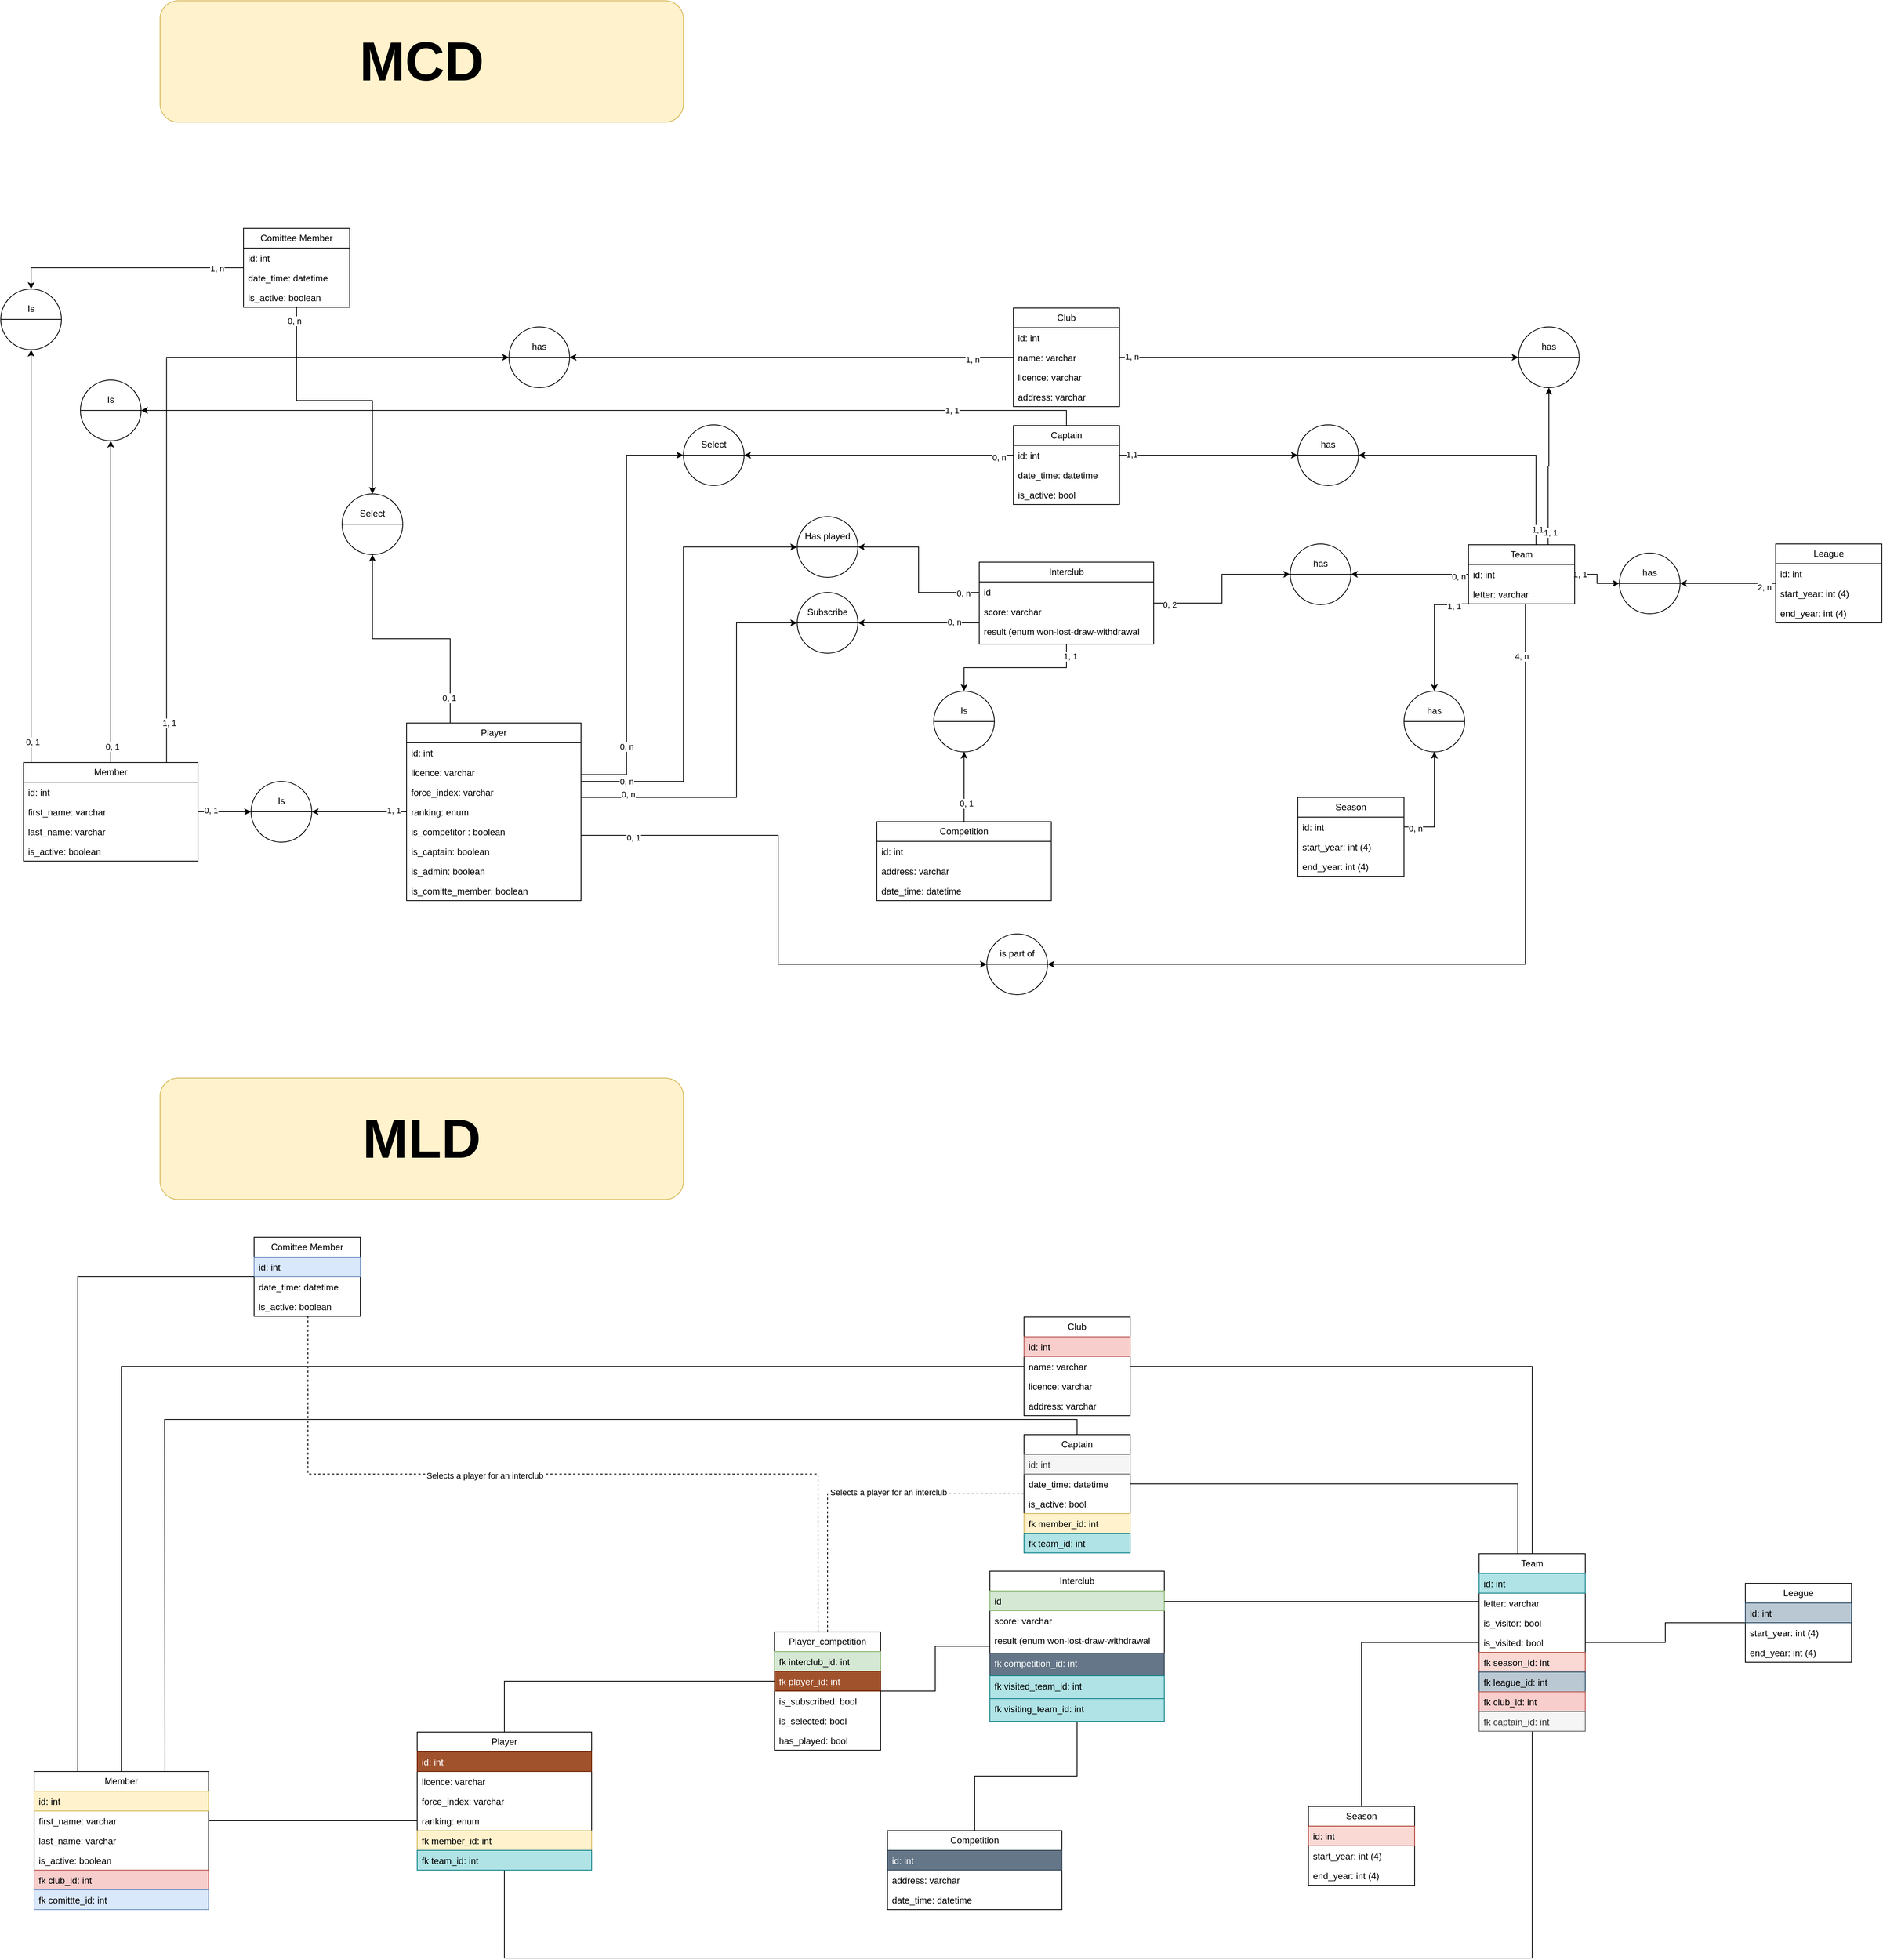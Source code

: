 <mxfile version="24.6.4" type="device">
  <diagram name="Page-1" id="EtJEMqAORgiOwgarwapl">
    <mxGraphModel dx="4522" dy="3087" grid="1" gridSize="10" guides="1" tooltips="1" connect="1" arrows="1" fold="1" page="1" pageScale="1" pageWidth="827" pageHeight="1169" math="0" shadow="0">
      <root>
        <mxCell id="0" />
        <mxCell id="1" parent="0" />
        <mxCell id="zfkykt9MSWh2Pb5mOjTY-151" style="edgeStyle=orthogonalEdgeStyle;rounded=0;orthogonalLoop=1;jettySize=auto;html=1;entryX=0;entryY=0.5;entryDx=0;entryDy=0;exitX=0.82;exitY=0.001;exitDx=0;exitDy=0;exitPerimeter=0;" edge="1" parent="1" source="zfkykt9MSWh2Pb5mOjTY-158" target="zfkykt9MSWh2Pb5mOjTY-149">
          <mxGeometry relative="1" as="geometry" />
        </mxCell>
        <mxCell id="zfkykt9MSWh2Pb5mOjTY-152" value="1, 1" style="edgeLabel;html=1;align=center;verticalAlign=middle;resizable=0;points=[];" vertex="1" connectable="0" parent="zfkykt9MSWh2Pb5mOjTY-151">
          <mxGeometry x="-0.896" y="-2" relative="1" as="geometry">
            <mxPoint x="1" y="-1" as="offset" />
          </mxGeometry>
        </mxCell>
        <mxCell id="zfkykt9MSWh2Pb5mOjTY-176" style="edgeStyle=orthogonalEdgeStyle;rounded=0;orthogonalLoop=1;jettySize=auto;html=1;" edge="1" parent="1" source="zfkykt9MSWh2Pb5mOjTY-1" target="zfkykt9MSWh2Pb5mOjTY-172">
          <mxGeometry relative="1" as="geometry" />
        </mxCell>
        <mxCell id="zfkykt9MSWh2Pb5mOjTY-177" value="1, 1" style="edgeLabel;html=1;align=center;verticalAlign=middle;resizable=0;points=[];" vertex="1" connectable="0" parent="zfkykt9MSWh2Pb5mOjTY-176">
          <mxGeometry x="-0.725" y="-2" relative="1" as="geometry">
            <mxPoint as="offset" />
          </mxGeometry>
        </mxCell>
        <mxCell id="zfkykt9MSWh2Pb5mOjTY-193" style="edgeStyle=orthogonalEdgeStyle;rounded=0;orthogonalLoop=1;jettySize=auto;html=1;exitX=0.25;exitY=0;exitDx=0;exitDy=0;entryX=0.5;entryY=1;entryDx=0;entryDy=0;" edge="1" parent="1" source="zfkykt9MSWh2Pb5mOjTY-1" target="zfkykt9MSWh2Pb5mOjTY-189">
          <mxGeometry relative="1" as="geometry" />
        </mxCell>
        <mxCell id="zfkykt9MSWh2Pb5mOjTY-194" value="0, 1" style="edgeLabel;html=1;align=center;verticalAlign=middle;resizable=0;points=[];" vertex="1" connectable="0" parent="zfkykt9MSWh2Pb5mOjTY-193">
          <mxGeometry x="-0.796" y="2" relative="1" as="geometry">
            <mxPoint as="offset" />
          </mxGeometry>
        </mxCell>
        <mxCell id="zfkykt9MSWh2Pb5mOjTY-1" value="Player" style="swimlane;fontStyle=0;childLayout=stackLayout;horizontal=1;startSize=26;fillColor=none;horizontalStack=0;resizeParent=1;resizeParentMax=0;resizeLast=0;collapsible=1;marginBottom=0;whiteSpace=wrap;html=1;" vertex="1" parent="1">
          <mxGeometry x="-305" y="662" width="230" height="234" as="geometry" />
        </mxCell>
        <mxCell id="zfkykt9MSWh2Pb5mOjTY-2" value="id: int" style="text;strokeColor=none;fillColor=none;align=left;verticalAlign=top;spacingLeft=4;spacingRight=4;overflow=hidden;rotatable=0;points=[[0,0.5],[1,0.5]];portConstraint=eastwest;whiteSpace=wrap;html=1;" vertex="1" parent="zfkykt9MSWh2Pb5mOjTY-1">
          <mxGeometry y="26" width="230" height="26" as="geometry" />
        </mxCell>
        <mxCell id="zfkykt9MSWh2Pb5mOjTY-141" value="licence: varchar" style="text;strokeColor=none;fillColor=none;align=left;verticalAlign=top;spacingLeft=4;spacingRight=4;overflow=hidden;rotatable=0;points=[[0,0.5],[1,0.5]];portConstraint=eastwest;whiteSpace=wrap;html=1;" vertex="1" parent="zfkykt9MSWh2Pb5mOjTY-1">
          <mxGeometry y="52" width="230" height="26" as="geometry" />
        </mxCell>
        <mxCell id="zfkykt9MSWh2Pb5mOjTY-25" value="force_index: varchar" style="text;strokeColor=none;fillColor=none;align=left;verticalAlign=top;spacingLeft=4;spacingRight=4;overflow=hidden;rotatable=0;points=[[0,0.5],[1,0.5]];portConstraint=eastwest;whiteSpace=wrap;html=1;" vertex="1" parent="zfkykt9MSWh2Pb5mOjTY-1">
          <mxGeometry y="78" width="230" height="26" as="geometry" />
        </mxCell>
        <mxCell id="zfkykt9MSWh2Pb5mOjTY-26" value="ranking: enum" style="text;strokeColor=none;fillColor=none;align=left;verticalAlign=top;spacingLeft=4;spacingRight=4;overflow=hidden;rotatable=0;points=[[0,0.5],[1,0.5]];portConstraint=eastwest;whiteSpace=wrap;html=1;" vertex="1" parent="zfkykt9MSWh2Pb5mOjTY-1">
          <mxGeometry y="104" width="230" height="26" as="geometry" />
        </mxCell>
        <mxCell id="zfkykt9MSWh2Pb5mOjTY-29" value="is_competitor : boolean" style="text;strokeColor=none;fillColor=none;align=left;verticalAlign=top;spacingLeft=4;spacingRight=4;overflow=hidden;rotatable=0;points=[[0,0.5],[1,0.5]];portConstraint=eastwest;whiteSpace=wrap;html=1;" vertex="1" parent="zfkykt9MSWh2Pb5mOjTY-1">
          <mxGeometry y="130" width="230" height="26" as="geometry" />
        </mxCell>
        <mxCell id="zfkykt9MSWh2Pb5mOjTY-31" value="is_captain: boolean" style="text;strokeColor=none;fillColor=none;align=left;verticalAlign=top;spacingLeft=4;spacingRight=4;overflow=hidden;rotatable=0;points=[[0,0.5],[1,0.5]];portConstraint=eastwest;whiteSpace=wrap;html=1;" vertex="1" parent="zfkykt9MSWh2Pb5mOjTY-1">
          <mxGeometry y="156" width="230" height="26" as="geometry" />
        </mxCell>
        <mxCell id="zfkykt9MSWh2Pb5mOjTY-32" value="is_admin: boolean" style="text;strokeColor=none;fillColor=none;align=left;verticalAlign=top;spacingLeft=4;spacingRight=4;overflow=hidden;rotatable=0;points=[[0,0.5],[1,0.5]];portConstraint=eastwest;whiteSpace=wrap;html=1;" vertex="1" parent="zfkykt9MSWh2Pb5mOjTY-1">
          <mxGeometry y="182" width="230" height="26" as="geometry" />
        </mxCell>
        <mxCell id="zfkykt9MSWh2Pb5mOjTY-30" value="is_comitte_member: boolean" style="text;strokeColor=none;fillColor=none;align=left;verticalAlign=top;spacingLeft=4;spacingRight=4;overflow=hidden;rotatable=0;points=[[0,0.5],[1,0.5]];portConstraint=eastwest;whiteSpace=wrap;html=1;" vertex="1" parent="zfkykt9MSWh2Pb5mOjTY-1">
          <mxGeometry y="208" width="230" height="26" as="geometry" />
        </mxCell>
        <mxCell id="zfkykt9MSWh2Pb5mOjTY-183" style="edgeStyle=orthogonalEdgeStyle;rounded=0;orthogonalLoop=1;jettySize=auto;html=1;" edge="1" parent="1" source="zfkykt9MSWh2Pb5mOjTY-9" target="zfkykt9MSWh2Pb5mOjTY-180">
          <mxGeometry relative="1" as="geometry">
            <Array as="points">
              <mxPoint x="565" y="250" />
              <mxPoint x="-400" y="250" />
            </Array>
          </mxGeometry>
        </mxCell>
        <mxCell id="zfkykt9MSWh2Pb5mOjTY-184" value="1, 1" style="edgeLabel;html=1;align=center;verticalAlign=middle;resizable=0;points=[];" vertex="1" connectable="0" parent="zfkykt9MSWh2Pb5mOjTY-183">
          <mxGeometry x="-0.724" relative="1" as="geometry">
            <mxPoint as="offset" />
          </mxGeometry>
        </mxCell>
        <mxCell id="zfkykt9MSWh2Pb5mOjTY-9" value="Captain" style="swimlane;fontStyle=0;childLayout=stackLayout;horizontal=1;startSize=26;fillColor=none;horizontalStack=0;resizeParent=1;resizeParentMax=0;resizeLast=0;collapsible=1;marginBottom=0;whiteSpace=wrap;html=1;" vertex="1" parent="1">
          <mxGeometry x="495" y="270" width="140" height="104" as="geometry" />
        </mxCell>
        <mxCell id="zfkykt9MSWh2Pb5mOjTY-10" value="id: int" style="text;strokeColor=none;fillColor=none;align=left;verticalAlign=top;spacingLeft=4;spacingRight=4;overflow=hidden;rotatable=0;points=[[0,0.5],[1,0.5]];portConstraint=eastwest;whiteSpace=wrap;html=1;" vertex="1" parent="zfkykt9MSWh2Pb5mOjTY-9">
          <mxGeometry y="26" width="140" height="26" as="geometry" />
        </mxCell>
        <mxCell id="zfkykt9MSWh2Pb5mOjTY-11" value="date_time: datetime" style="text;strokeColor=none;fillColor=none;align=left;verticalAlign=top;spacingLeft=4;spacingRight=4;overflow=hidden;rotatable=0;points=[[0,0.5],[1,0.5]];portConstraint=eastwest;whiteSpace=wrap;html=1;" vertex="1" parent="zfkykt9MSWh2Pb5mOjTY-9">
          <mxGeometry y="52" width="140" height="26" as="geometry" />
        </mxCell>
        <mxCell id="zfkykt9MSWh2Pb5mOjTY-12" value="is_active: bool" style="text;strokeColor=none;fillColor=none;align=left;verticalAlign=top;spacingLeft=4;spacingRight=4;overflow=hidden;rotatable=0;points=[[0,0.5],[1,0.5]];portConstraint=eastwest;whiteSpace=wrap;html=1;" vertex="1" parent="zfkykt9MSWh2Pb5mOjTY-9">
          <mxGeometry y="78" width="140" height="26" as="geometry" />
        </mxCell>
        <mxCell id="zfkykt9MSWh2Pb5mOjTY-207" style="edgeStyle=orthogonalEdgeStyle;rounded=0;orthogonalLoop=1;jettySize=auto;html=1;entryX=0;entryY=0.5;entryDx=0;entryDy=0;" edge="1" parent="1" source="zfkykt9MSWh2Pb5mOjTY-13" target="zfkykt9MSWh2Pb5mOjTY-50">
          <mxGeometry relative="1" as="geometry" />
        </mxCell>
        <mxCell id="zfkykt9MSWh2Pb5mOjTY-208" value="0, 2" style="edgeLabel;html=1;align=center;verticalAlign=middle;resizable=0;points=[];" vertex="1" connectable="0" parent="zfkykt9MSWh2Pb5mOjTY-207">
          <mxGeometry x="-0.811" y="-2" relative="1" as="geometry">
            <mxPoint as="offset" />
          </mxGeometry>
        </mxCell>
        <mxCell id="zfkykt9MSWh2Pb5mOjTY-217" style="edgeStyle=orthogonalEdgeStyle;rounded=0;orthogonalLoop=1;jettySize=auto;html=1;" edge="1" parent="1" source="zfkykt9MSWh2Pb5mOjTY-13" target="zfkykt9MSWh2Pb5mOjTY-215">
          <mxGeometry relative="1" as="geometry" />
        </mxCell>
        <mxCell id="zfkykt9MSWh2Pb5mOjTY-218" value="1, 1" style="edgeLabel;html=1;align=center;verticalAlign=middle;resizable=0;points=[];" vertex="1" connectable="0" parent="zfkykt9MSWh2Pb5mOjTY-217">
          <mxGeometry x="-0.841" y="5" relative="1" as="geometry">
            <mxPoint as="offset" />
          </mxGeometry>
        </mxCell>
        <mxCell id="zfkykt9MSWh2Pb5mOjTY-13" value="Interclub" style="swimlane;fontStyle=0;childLayout=stackLayout;horizontal=1;startSize=26;fillColor=none;horizontalStack=0;resizeParent=1;resizeParentMax=0;resizeLast=0;collapsible=1;marginBottom=0;whiteSpace=wrap;html=1;" vertex="1" parent="1">
          <mxGeometry x="450" y="450" width="230" height="108" as="geometry" />
        </mxCell>
        <mxCell id="zfkykt9MSWh2Pb5mOjTY-14" value="id" style="text;strokeColor=none;fillColor=none;align=left;verticalAlign=top;spacingLeft=4;spacingRight=4;overflow=hidden;rotatable=0;points=[[0,0.5],[1,0.5]];portConstraint=eastwest;whiteSpace=wrap;html=1;" vertex="1" parent="zfkykt9MSWh2Pb5mOjTY-13">
          <mxGeometry y="26" width="230" height="26" as="geometry" />
        </mxCell>
        <mxCell id="zfkykt9MSWh2Pb5mOjTY-43" value="score: varchar" style="text;strokeColor=none;fillColor=none;align=left;verticalAlign=top;spacingLeft=4;spacingRight=4;overflow=hidden;rotatable=0;points=[[0,0.5],[1,0.5]];portConstraint=eastwest;whiteSpace=wrap;html=1;" vertex="1" parent="zfkykt9MSWh2Pb5mOjTY-13">
          <mxGeometry y="52" width="230" height="26" as="geometry" />
        </mxCell>
        <mxCell id="zfkykt9MSWh2Pb5mOjTY-44" value="result (enum won-lost-draw-withdrawal" style="text;strokeColor=none;fillColor=none;align=left;verticalAlign=top;spacingLeft=4;spacingRight=4;overflow=hidden;rotatable=0;points=[[0,0.5],[1,0.5]];portConstraint=eastwest;whiteSpace=wrap;html=1;" vertex="1" parent="zfkykt9MSWh2Pb5mOjTY-13">
          <mxGeometry y="78" width="230" height="30" as="geometry" />
        </mxCell>
        <mxCell id="zfkykt9MSWh2Pb5mOjTY-132" style="edgeStyle=orthogonalEdgeStyle;rounded=0;orthogonalLoop=1;jettySize=auto;html=1;entryX=0;entryY=0.5;entryDx=0;entryDy=0;" edge="1" parent="1" source="zfkykt9MSWh2Pb5mOjTY-37" target="zfkykt9MSWh2Pb5mOjTY-129">
          <mxGeometry relative="1" as="geometry" />
        </mxCell>
        <mxCell id="zfkykt9MSWh2Pb5mOjTY-135" value="1, 1" style="edgeLabel;html=1;align=center;verticalAlign=middle;resizable=0;points=[];" vertex="1" connectable="0" parent="zfkykt9MSWh2Pb5mOjTY-132">
          <mxGeometry x="-0.817" relative="1" as="geometry">
            <mxPoint as="offset" />
          </mxGeometry>
        </mxCell>
        <mxCell id="zfkykt9MSWh2Pb5mOjTY-147" style="edgeStyle=orthogonalEdgeStyle;rounded=0;orthogonalLoop=1;jettySize=auto;html=1;exitX=0.75;exitY=0;exitDx=0;exitDy=0;entryX=0.5;entryY=1;entryDx=0;entryDy=0;" edge="1" parent="1" source="zfkykt9MSWh2Pb5mOjTY-37" target="zfkykt9MSWh2Pb5mOjTY-145">
          <mxGeometry relative="1" as="geometry" />
        </mxCell>
        <mxCell id="zfkykt9MSWh2Pb5mOjTY-148" value="1, 1" style="edgeLabel;html=1;align=center;verticalAlign=middle;resizable=0;points=[];" vertex="1" connectable="0" parent="zfkykt9MSWh2Pb5mOjTY-147">
          <mxGeometry x="-0.856" y="-2" relative="1" as="geometry">
            <mxPoint x="1" y="-1" as="offset" />
          </mxGeometry>
        </mxCell>
        <mxCell id="zfkykt9MSWh2Pb5mOjTY-154" style="edgeStyle=orthogonalEdgeStyle;rounded=0;orthogonalLoop=1;jettySize=auto;html=1;entryX=1;entryY=0.5;entryDx=0;entryDy=0;" edge="1" parent="1" source="zfkykt9MSWh2Pb5mOjTY-37" target="zfkykt9MSWh2Pb5mOjTY-74">
          <mxGeometry relative="1" as="geometry">
            <Array as="points">
              <mxPoint x="1170" y="980" />
            </Array>
          </mxGeometry>
        </mxCell>
        <mxCell id="zfkykt9MSWh2Pb5mOjTY-155" value="4, n" style="edgeLabel;html=1;align=center;verticalAlign=middle;resizable=0;points=[];" vertex="1" connectable="0" parent="zfkykt9MSWh2Pb5mOjTY-154">
          <mxGeometry x="-0.875" y="-5" relative="1" as="geometry">
            <mxPoint as="offset" />
          </mxGeometry>
        </mxCell>
        <mxCell id="zfkykt9MSWh2Pb5mOjTY-37" value="Team" style="swimlane;fontStyle=0;childLayout=stackLayout;horizontal=1;startSize=26;fillColor=none;horizontalStack=0;resizeParent=1;resizeParentMax=0;resizeLast=0;collapsible=1;marginBottom=0;whiteSpace=wrap;html=1;" vertex="1" parent="1">
          <mxGeometry x="1095" y="427" width="140" height="78" as="geometry" />
        </mxCell>
        <mxCell id="zfkykt9MSWh2Pb5mOjTY-38" value="id: int" style="text;strokeColor=none;fillColor=none;align=left;verticalAlign=top;spacingLeft=4;spacingRight=4;overflow=hidden;rotatable=0;points=[[0,0.5],[1,0.5]];portConstraint=eastwest;whiteSpace=wrap;html=1;" vertex="1" parent="zfkykt9MSWh2Pb5mOjTY-37">
          <mxGeometry y="26" width="140" height="26" as="geometry" />
        </mxCell>
        <mxCell id="zfkykt9MSWh2Pb5mOjTY-40" value="letter: varchar" style="text;strokeColor=none;fillColor=none;align=left;verticalAlign=top;spacingLeft=4;spacingRight=4;overflow=hidden;rotatable=0;points=[[0,0.5],[1,0.5]];portConstraint=eastwest;whiteSpace=wrap;html=1;" vertex="1" parent="zfkykt9MSWh2Pb5mOjTY-37">
          <mxGeometry y="52" width="140" height="26" as="geometry" />
        </mxCell>
        <mxCell id="zfkykt9MSWh2Pb5mOjTY-50" value="has&lt;div&gt;&lt;br&gt;&lt;/div&gt;&lt;div&gt;&lt;br&gt;&lt;/div&gt;" style="shape=lineEllipse;perimeter=ellipsePerimeter;whiteSpace=wrap;html=1;backgroundOutline=1;" vertex="1" parent="1">
          <mxGeometry x="860" y="426" width="80" height="80" as="geometry" />
        </mxCell>
        <mxCell id="zfkykt9MSWh2Pb5mOjTY-68" value="Select&lt;div&gt;&lt;br&gt;&lt;/div&gt;&lt;div&gt;&lt;br&gt;&lt;/div&gt;" style="shape=lineEllipse;perimeter=ellipsePerimeter;whiteSpace=wrap;html=1;backgroundOutline=1;" vertex="1" parent="1">
          <mxGeometry x="60" y="269" width="80" height="80" as="geometry" />
        </mxCell>
        <mxCell id="zfkykt9MSWh2Pb5mOjTY-70" value="&lt;div&gt;Subscribe&lt;/div&gt;&lt;div&gt;&lt;br&gt;&lt;/div&gt;&lt;div&gt;&lt;br&gt;&lt;/div&gt;" style="shape=lineEllipse;perimeter=ellipsePerimeter;whiteSpace=wrap;html=1;backgroundOutline=1;" vertex="1" parent="1">
          <mxGeometry x="210" y="490" width="80" height="80" as="geometry" />
        </mxCell>
        <mxCell id="zfkykt9MSWh2Pb5mOjTY-71" value="&lt;div&gt;Has played&lt;/div&gt;&lt;div&gt;&lt;br&gt;&lt;/div&gt;&lt;div&gt;&lt;br&gt;&lt;/div&gt;" style="shape=lineEllipse;perimeter=ellipsePerimeter;whiteSpace=wrap;html=1;backgroundOutline=1;" vertex="1" parent="1">
          <mxGeometry x="210" y="390" width="80" height="80" as="geometry" />
        </mxCell>
        <mxCell id="zfkykt9MSWh2Pb5mOjTY-74" value="is part of&lt;div&gt;&lt;br&gt;&lt;/div&gt;&lt;div&gt;&lt;br&gt;&lt;/div&gt;" style="shape=lineEllipse;perimeter=ellipsePerimeter;whiteSpace=wrap;html=1;backgroundOutline=1;" vertex="1" parent="1">
          <mxGeometry x="460" y="940" width="80" height="80" as="geometry" />
        </mxCell>
        <mxCell id="zfkykt9MSWh2Pb5mOjTY-75" style="edgeStyle=orthogonalEdgeStyle;rounded=0;orthogonalLoop=1;jettySize=auto;html=1;entryX=0;entryY=0.5;entryDx=0;entryDy=0;" edge="1" parent="1" source="zfkykt9MSWh2Pb5mOjTY-1" target="zfkykt9MSWh2Pb5mOjTY-74">
          <mxGeometry relative="1" as="geometry">
            <Array as="points">
              <mxPoint x="185" y="810" />
              <mxPoint x="185" y="980" />
            </Array>
          </mxGeometry>
        </mxCell>
        <mxCell id="zfkykt9MSWh2Pb5mOjTY-77" value="0, 1" style="edgeLabel;html=1;align=center;verticalAlign=middle;resizable=0;points=[];" vertex="1" connectable="0" parent="zfkykt9MSWh2Pb5mOjTY-75">
          <mxGeometry x="-0.804" y="-3" relative="1" as="geometry">
            <mxPoint as="offset" />
          </mxGeometry>
        </mxCell>
        <mxCell id="zfkykt9MSWh2Pb5mOjTY-79" value="has&lt;div&gt;&lt;br&gt;&lt;/div&gt;&lt;div&gt;&lt;br&gt;&lt;/div&gt;" style="shape=lineEllipse;perimeter=ellipsePerimeter;whiteSpace=wrap;html=1;backgroundOutline=1;" vertex="1" parent="1">
          <mxGeometry x="870" y="269" width="80" height="80" as="geometry" />
        </mxCell>
        <mxCell id="zfkykt9MSWh2Pb5mOjTY-80" style="edgeStyle=orthogonalEdgeStyle;rounded=0;orthogonalLoop=1;jettySize=auto;html=1;entryX=1;entryY=0.5;entryDx=0;entryDy=0;" edge="1" parent="1" source="zfkykt9MSWh2Pb5mOjTY-37" target="zfkykt9MSWh2Pb5mOjTY-79">
          <mxGeometry relative="1" as="geometry">
            <Array as="points">
              <mxPoint x="1184" y="309" />
            </Array>
          </mxGeometry>
        </mxCell>
        <mxCell id="zfkykt9MSWh2Pb5mOjTY-81" value="1,1" style="edgeLabel;html=1;align=center;verticalAlign=middle;resizable=0;points=[];" vertex="1" connectable="0" parent="zfkykt9MSWh2Pb5mOjTY-80">
          <mxGeometry x="-0.885" y="-2" relative="1" as="geometry">
            <mxPoint as="offset" />
          </mxGeometry>
        </mxCell>
        <mxCell id="zfkykt9MSWh2Pb5mOjTY-82" style="edgeStyle=orthogonalEdgeStyle;rounded=0;orthogonalLoop=1;jettySize=auto;html=1;exitX=1;exitY=0.5;exitDx=0;exitDy=0;entryX=0;entryY=0.5;entryDx=0;entryDy=0;" edge="1" parent="1" source="zfkykt9MSWh2Pb5mOjTY-10" target="zfkykt9MSWh2Pb5mOjTY-79">
          <mxGeometry relative="1" as="geometry" />
        </mxCell>
        <mxCell id="zfkykt9MSWh2Pb5mOjTY-83" value="1,1" style="edgeLabel;html=1;align=center;verticalAlign=middle;resizable=0;points=[];" vertex="1" connectable="0" parent="zfkykt9MSWh2Pb5mOjTY-82">
          <mxGeometry x="-0.869" y="1" relative="1" as="geometry">
            <mxPoint as="offset" />
          </mxGeometry>
        </mxCell>
        <mxCell id="zfkykt9MSWh2Pb5mOjTY-86" style="edgeStyle=orthogonalEdgeStyle;rounded=0;orthogonalLoop=1;jettySize=auto;html=1;entryX=0;entryY=0.5;entryDx=0;entryDy=0;" edge="1" parent="1" source="zfkykt9MSWh2Pb5mOjTY-1" target="zfkykt9MSWh2Pb5mOjTY-70">
          <mxGeometry relative="1" as="geometry">
            <Array as="points">
              <mxPoint x="130" y="760" />
              <mxPoint x="130" y="530" />
            </Array>
          </mxGeometry>
        </mxCell>
        <mxCell id="zfkykt9MSWh2Pb5mOjTY-87" value="0, n" style="edgeLabel;html=1;align=center;verticalAlign=middle;resizable=0;points=[];" vertex="1" connectable="0" parent="zfkykt9MSWh2Pb5mOjTY-86">
          <mxGeometry x="-0.737" y="4" relative="1" as="geometry">
            <mxPoint x="-6" as="offset" />
          </mxGeometry>
        </mxCell>
        <mxCell id="zfkykt9MSWh2Pb5mOjTY-91" style="edgeStyle=orthogonalEdgeStyle;rounded=0;orthogonalLoop=1;jettySize=auto;html=1;exitX=0;exitY=0.5;exitDx=0;exitDy=0;entryX=1;entryY=0.5;entryDx=0;entryDy=0;" edge="1" parent="1" source="zfkykt9MSWh2Pb5mOjTY-14" target="zfkykt9MSWh2Pb5mOjTY-70">
          <mxGeometry relative="1" as="geometry">
            <Array as="points">
              <mxPoint x="450" y="530" />
            </Array>
          </mxGeometry>
        </mxCell>
        <mxCell id="zfkykt9MSWh2Pb5mOjTY-196" value="0, n" style="edgeLabel;html=1;align=center;verticalAlign=middle;resizable=0;points=[];" vertex="1" connectable="0" parent="zfkykt9MSWh2Pb5mOjTY-91">
          <mxGeometry x="-0.265" y="-1" relative="1" as="geometry">
            <mxPoint as="offset" />
          </mxGeometry>
        </mxCell>
        <mxCell id="zfkykt9MSWh2Pb5mOjTY-93" style="edgeStyle=orthogonalEdgeStyle;rounded=0;orthogonalLoop=1;jettySize=auto;html=1;entryX=0;entryY=0.5;entryDx=0;entryDy=0;" edge="1" parent="1" source="zfkykt9MSWh2Pb5mOjTY-1" target="zfkykt9MSWh2Pb5mOjTY-71">
          <mxGeometry relative="1" as="geometry">
            <Array as="points">
              <mxPoint x="60" y="739" />
              <mxPoint x="60" y="430" />
            </Array>
          </mxGeometry>
        </mxCell>
        <mxCell id="zfkykt9MSWh2Pb5mOjTY-157" value="0, n" style="edgeLabel;html=1;align=center;verticalAlign=middle;resizable=0;points=[];" vertex="1" connectable="0" parent="zfkykt9MSWh2Pb5mOjTY-93">
          <mxGeometry x="-0.799" relative="1" as="geometry">
            <mxPoint as="offset" />
          </mxGeometry>
        </mxCell>
        <mxCell id="zfkykt9MSWh2Pb5mOjTY-94" style="edgeStyle=orthogonalEdgeStyle;rounded=0;orthogonalLoop=1;jettySize=auto;html=1;exitX=0;exitY=0.5;exitDx=0;exitDy=0;entryX=1;entryY=0.5;entryDx=0;entryDy=0;" edge="1" parent="1" source="zfkykt9MSWh2Pb5mOjTY-14" target="zfkykt9MSWh2Pb5mOjTY-71">
          <mxGeometry relative="1" as="geometry">
            <Array as="points">
              <mxPoint x="450" y="490" />
              <mxPoint x="370" y="490" />
              <mxPoint x="370" y="430" />
            </Array>
          </mxGeometry>
        </mxCell>
        <mxCell id="zfkykt9MSWh2Pb5mOjTY-95" value="0, n" style="edgeLabel;html=1;align=center;verticalAlign=middle;resizable=0;points=[];" vertex="1" connectable="0" parent="zfkykt9MSWh2Pb5mOjTY-94">
          <mxGeometry x="-0.795" y="1" relative="1" as="geometry">
            <mxPoint as="offset" />
          </mxGeometry>
        </mxCell>
        <mxCell id="zfkykt9MSWh2Pb5mOjTY-96" style="edgeStyle=orthogonalEdgeStyle;rounded=0;orthogonalLoop=1;jettySize=auto;html=1;exitX=0;exitY=0.5;exitDx=0;exitDy=0;entryX=1;entryY=0.5;entryDx=0;entryDy=0;" edge="1" parent="1" source="zfkykt9MSWh2Pb5mOjTY-10" target="zfkykt9MSWh2Pb5mOjTY-68">
          <mxGeometry relative="1" as="geometry" />
        </mxCell>
        <mxCell id="zfkykt9MSWh2Pb5mOjTY-97" value="0, n" style="edgeLabel;html=1;align=center;verticalAlign=middle;resizable=0;points=[];" vertex="1" connectable="0" parent="zfkykt9MSWh2Pb5mOjTY-96">
          <mxGeometry x="-0.889" y="3" relative="1" as="geometry">
            <mxPoint as="offset" />
          </mxGeometry>
        </mxCell>
        <mxCell id="zfkykt9MSWh2Pb5mOjTY-98" style="edgeStyle=orthogonalEdgeStyle;rounded=0;orthogonalLoop=1;jettySize=auto;html=1;entryX=0;entryY=0.5;entryDx=0;entryDy=0;" edge="1" parent="1" source="zfkykt9MSWh2Pb5mOjTY-1" target="zfkykt9MSWh2Pb5mOjTY-68">
          <mxGeometry relative="1" as="geometry">
            <Array as="points">
              <mxPoint x="-90" y="730" />
              <mxPoint x="-15" y="730" />
              <mxPoint x="-15" y="230" />
            </Array>
          </mxGeometry>
        </mxCell>
        <mxCell id="zfkykt9MSWh2Pb5mOjTY-99" value="0, n" style="edgeLabel;html=1;align=center;verticalAlign=middle;resizable=0;points=[];" vertex="1" connectable="0" parent="zfkykt9MSWh2Pb5mOjTY-98">
          <mxGeometry x="-0.65" relative="1" as="geometry">
            <mxPoint as="offset" />
          </mxGeometry>
        </mxCell>
        <mxCell id="zfkykt9MSWh2Pb5mOjTY-101" value="Player_competition" style="swimlane;fontStyle=0;childLayout=stackLayout;horizontal=1;startSize=26;fillColor=none;horizontalStack=0;resizeParent=1;resizeParentMax=0;resizeLast=0;collapsible=1;marginBottom=0;whiteSpace=wrap;html=1;" vertex="1" parent="1">
          <mxGeometry x="180" y="1860" width="140" height="156" as="geometry" />
        </mxCell>
        <mxCell id="zfkykt9MSWh2Pb5mOjTY-102" value="fk interclub_id: int" style="text;strokeColor=#82b366;fillColor=#d5e8d4;align=left;verticalAlign=top;spacingLeft=4;spacingRight=4;overflow=hidden;rotatable=0;points=[[0,0.5],[1,0.5]];portConstraint=eastwest;whiteSpace=wrap;html=1;" vertex="1" parent="zfkykt9MSWh2Pb5mOjTY-101">
          <mxGeometry y="26" width="140" height="26" as="geometry" />
        </mxCell>
        <mxCell id="zfkykt9MSWh2Pb5mOjTY-103" value="fk player_id: int" style="text;strokeColor=#6D1F00;fillColor=#a0522d;align=left;verticalAlign=top;spacingLeft=4;spacingRight=4;overflow=hidden;rotatable=0;points=[[0,0.5],[1,0.5]];portConstraint=eastwest;whiteSpace=wrap;html=1;fontColor=#ffffff;" vertex="1" parent="zfkykt9MSWh2Pb5mOjTY-101">
          <mxGeometry y="52" width="140" height="26" as="geometry" />
        </mxCell>
        <mxCell id="zfkykt9MSWh2Pb5mOjTY-104" value="is_subscribed: bool" style="text;strokeColor=none;fillColor=none;align=left;verticalAlign=top;spacingLeft=4;spacingRight=4;overflow=hidden;rotatable=0;points=[[0,0.5],[1,0.5]];portConstraint=eastwest;whiteSpace=wrap;html=1;" vertex="1" parent="zfkykt9MSWh2Pb5mOjTY-101">
          <mxGeometry y="78" width="140" height="26" as="geometry" />
        </mxCell>
        <mxCell id="zfkykt9MSWh2Pb5mOjTY-105" value="is_selected: bool" style="text;strokeColor=none;fillColor=none;align=left;verticalAlign=top;spacingLeft=4;spacingRight=4;overflow=hidden;rotatable=0;points=[[0,0.5],[1,0.5]];portConstraint=eastwest;whiteSpace=wrap;html=1;" vertex="1" parent="zfkykt9MSWh2Pb5mOjTY-101">
          <mxGeometry y="104" width="140" height="26" as="geometry" />
        </mxCell>
        <mxCell id="zfkykt9MSWh2Pb5mOjTY-106" value="has_played: bool" style="text;strokeColor=none;fillColor=none;align=left;verticalAlign=top;spacingLeft=4;spacingRight=4;overflow=hidden;rotatable=0;points=[[0,0.5],[1,0.5]];portConstraint=eastwest;whiteSpace=wrap;html=1;" vertex="1" parent="zfkykt9MSWh2Pb5mOjTY-101">
          <mxGeometry y="130" width="140" height="26" as="geometry" />
        </mxCell>
        <mxCell id="zfkykt9MSWh2Pb5mOjTY-109" value="&lt;b style=&quot;font-size: 72px;&quot;&gt;MCD&lt;/b&gt;" style="rounded=1;whiteSpace=wrap;html=1;fontSize=72;fillColor=#fff2cc;strokeColor=#d6b656;" vertex="1" parent="1">
          <mxGeometry x="-630" y="-290" width="690" height="160" as="geometry" />
        </mxCell>
        <mxCell id="zfkykt9MSWh2Pb5mOjTY-111" value="Season" style="swimlane;fontStyle=0;childLayout=stackLayout;horizontal=1;startSize=26;fillColor=none;horizontalStack=0;resizeParent=1;resizeParentMax=0;resizeLast=0;collapsible=1;marginBottom=0;whiteSpace=wrap;html=1;" vertex="1" parent="1">
          <mxGeometry x="870" y="760" width="140" height="104" as="geometry" />
        </mxCell>
        <mxCell id="zfkykt9MSWh2Pb5mOjTY-112" value="id: int" style="text;strokeColor=none;fillColor=none;align=left;verticalAlign=top;spacingLeft=4;spacingRight=4;overflow=hidden;rotatable=0;points=[[0,0.5],[1,0.5]];portConstraint=eastwest;whiteSpace=wrap;html=1;" vertex="1" parent="zfkykt9MSWh2Pb5mOjTY-111">
          <mxGeometry y="26" width="140" height="26" as="geometry" />
        </mxCell>
        <mxCell id="zfkykt9MSWh2Pb5mOjTY-113" value="start_year: int (4)" style="text;strokeColor=none;fillColor=none;align=left;verticalAlign=top;spacingLeft=4;spacingRight=4;overflow=hidden;rotatable=0;points=[[0,0.5],[1,0.5]];portConstraint=eastwest;whiteSpace=wrap;html=1;" vertex="1" parent="zfkykt9MSWh2Pb5mOjTY-111">
          <mxGeometry y="52" width="140" height="26" as="geometry" />
        </mxCell>
        <mxCell id="zfkykt9MSWh2Pb5mOjTY-114" value="end_year: int (4)" style="text;strokeColor=none;fillColor=none;align=left;verticalAlign=top;spacingLeft=4;spacingRight=4;overflow=hidden;rotatable=0;points=[[0,0.5],[1,0.5]];portConstraint=eastwest;whiteSpace=wrap;html=1;" vertex="1" parent="zfkykt9MSWh2Pb5mOjTY-111">
          <mxGeometry y="78" width="140" height="26" as="geometry" />
        </mxCell>
        <mxCell id="zfkykt9MSWh2Pb5mOjTY-117" style="edgeStyle=orthogonalEdgeStyle;rounded=0;orthogonalLoop=1;jettySize=auto;html=1;entryX=0.5;entryY=0;entryDx=0;entryDy=0;" edge="1" parent="1" source="zfkykt9MSWh2Pb5mOjTY-37" target="zfkykt9MSWh2Pb5mOjTY-120">
          <mxGeometry relative="1" as="geometry">
            <mxPoint x="1100" y="505" as="sourcePoint" />
            <Array as="points">
              <mxPoint x="1080" y="505" />
              <mxPoint x="1080" y="506" />
              <mxPoint x="1050" y="506" />
            </Array>
          </mxGeometry>
        </mxCell>
        <mxCell id="zfkykt9MSWh2Pb5mOjTY-121" value="1, 1" style="edgeLabel;html=1;align=center;verticalAlign=middle;resizable=0;points=[];" vertex="1" connectable="0" parent="zfkykt9MSWh2Pb5mOjTY-117">
          <mxGeometry x="-0.746" y="2" relative="1" as="geometry">
            <mxPoint as="offset" />
          </mxGeometry>
        </mxCell>
        <mxCell id="zfkykt9MSWh2Pb5mOjTY-120" value="has&lt;div&gt;&lt;br&gt;&lt;/div&gt;&lt;div&gt;&lt;br&gt;&lt;/div&gt;" style="shape=lineEllipse;perimeter=ellipsePerimeter;whiteSpace=wrap;html=1;backgroundOutline=1;" vertex="1" parent="1">
          <mxGeometry x="1010" y="620" width="80" height="80" as="geometry" />
        </mxCell>
        <mxCell id="zfkykt9MSWh2Pb5mOjTY-123" style="edgeStyle=orthogonalEdgeStyle;rounded=0;orthogonalLoop=1;jettySize=auto;html=1;exitX=1;exitY=0.5;exitDx=0;exitDy=0;entryX=0.5;entryY=1;entryDx=0;entryDy=0;" edge="1" parent="1" source="zfkykt9MSWh2Pb5mOjTY-112" target="zfkykt9MSWh2Pb5mOjTY-120">
          <mxGeometry relative="1" as="geometry" />
        </mxCell>
        <mxCell id="zfkykt9MSWh2Pb5mOjTY-124" value="0, n" style="edgeLabel;html=1;align=center;verticalAlign=middle;resizable=0;points=[];" vertex="1" connectable="0" parent="zfkykt9MSWh2Pb5mOjTY-123">
          <mxGeometry x="-0.782" y="-2" relative="1" as="geometry">
            <mxPoint as="offset" />
          </mxGeometry>
        </mxCell>
        <mxCell id="zfkykt9MSWh2Pb5mOjTY-133" style="edgeStyle=orthogonalEdgeStyle;rounded=0;orthogonalLoop=1;jettySize=auto;html=1;entryX=1;entryY=0.5;entryDx=0;entryDy=0;" edge="1" parent="1" source="zfkykt9MSWh2Pb5mOjTY-125" target="zfkykt9MSWh2Pb5mOjTY-129">
          <mxGeometry relative="1" as="geometry" />
        </mxCell>
        <mxCell id="zfkykt9MSWh2Pb5mOjTY-134" value="2, n" style="edgeLabel;html=1;align=center;verticalAlign=middle;resizable=0;points=[];" vertex="1" connectable="0" parent="zfkykt9MSWh2Pb5mOjTY-133">
          <mxGeometry x="-0.762" y="5" relative="1" as="geometry">
            <mxPoint as="offset" />
          </mxGeometry>
        </mxCell>
        <mxCell id="zfkykt9MSWh2Pb5mOjTY-125" value="League" style="swimlane;fontStyle=0;childLayout=stackLayout;horizontal=1;startSize=26;fillColor=none;horizontalStack=0;resizeParent=1;resizeParentMax=0;resizeLast=0;collapsible=1;marginBottom=0;whiteSpace=wrap;html=1;" vertex="1" parent="1">
          <mxGeometry x="1500" y="426" width="140" height="104" as="geometry" />
        </mxCell>
        <mxCell id="zfkykt9MSWh2Pb5mOjTY-126" value="id: int" style="text;strokeColor=none;fillColor=none;align=left;verticalAlign=top;spacingLeft=4;spacingRight=4;overflow=hidden;rotatable=0;points=[[0,0.5],[1,0.5]];portConstraint=eastwest;whiteSpace=wrap;html=1;" vertex="1" parent="zfkykt9MSWh2Pb5mOjTY-125">
          <mxGeometry y="26" width="140" height="26" as="geometry" />
        </mxCell>
        <mxCell id="zfkykt9MSWh2Pb5mOjTY-127" value="start_year: int (4)" style="text;strokeColor=none;fillColor=none;align=left;verticalAlign=top;spacingLeft=4;spacingRight=4;overflow=hidden;rotatable=0;points=[[0,0.5],[1,0.5]];portConstraint=eastwest;whiteSpace=wrap;html=1;" vertex="1" parent="zfkykt9MSWh2Pb5mOjTY-125">
          <mxGeometry y="52" width="140" height="26" as="geometry" />
        </mxCell>
        <mxCell id="zfkykt9MSWh2Pb5mOjTY-128" value="end_year: int (4)" style="text;strokeColor=none;fillColor=none;align=left;verticalAlign=top;spacingLeft=4;spacingRight=4;overflow=hidden;rotatable=0;points=[[0,0.5],[1,0.5]];portConstraint=eastwest;whiteSpace=wrap;html=1;" vertex="1" parent="zfkykt9MSWh2Pb5mOjTY-125">
          <mxGeometry y="78" width="140" height="26" as="geometry" />
        </mxCell>
        <mxCell id="zfkykt9MSWh2Pb5mOjTY-129" value="has&lt;div&gt;&lt;br&gt;&lt;/div&gt;&lt;div&gt;&lt;br&gt;&lt;/div&gt;" style="shape=lineEllipse;perimeter=ellipsePerimeter;whiteSpace=wrap;html=1;backgroundOutline=1;" vertex="1" parent="1">
          <mxGeometry x="1294" y="438" width="80" height="80" as="geometry" />
        </mxCell>
        <mxCell id="zfkykt9MSWh2Pb5mOjTY-150" style="edgeStyle=orthogonalEdgeStyle;rounded=0;orthogonalLoop=1;jettySize=auto;html=1;entryX=1;entryY=0.5;entryDx=0;entryDy=0;" edge="1" parent="1" source="zfkykt9MSWh2Pb5mOjTY-136" target="zfkykt9MSWh2Pb5mOjTY-149">
          <mxGeometry relative="1" as="geometry" />
        </mxCell>
        <mxCell id="zfkykt9MSWh2Pb5mOjTY-153" value="1, n" style="edgeLabel;html=1;align=center;verticalAlign=middle;resizable=0;points=[];" vertex="1" connectable="0" parent="zfkykt9MSWh2Pb5mOjTY-150">
          <mxGeometry x="-0.813" y="3" relative="1" as="geometry">
            <mxPoint as="offset" />
          </mxGeometry>
        </mxCell>
        <mxCell id="zfkykt9MSWh2Pb5mOjTY-136" value="Club" style="swimlane;fontStyle=0;childLayout=stackLayout;horizontal=1;startSize=26;fillColor=none;horizontalStack=0;resizeParent=1;resizeParentMax=0;resizeLast=0;collapsible=1;marginBottom=0;whiteSpace=wrap;html=1;" vertex="1" parent="1">
          <mxGeometry x="495" y="115" width="140" height="130" as="geometry" />
        </mxCell>
        <mxCell id="zfkykt9MSWh2Pb5mOjTY-137" value="id: int" style="text;strokeColor=none;fillColor=none;align=left;verticalAlign=top;spacingLeft=4;spacingRight=4;overflow=hidden;rotatable=0;points=[[0,0.5],[1,0.5]];portConstraint=eastwest;whiteSpace=wrap;html=1;" vertex="1" parent="zfkykt9MSWh2Pb5mOjTY-136">
          <mxGeometry y="26" width="140" height="26" as="geometry" />
        </mxCell>
        <mxCell id="zfkykt9MSWh2Pb5mOjTY-138" value="name: varchar" style="text;strokeColor=none;fillColor=none;align=left;verticalAlign=top;spacingLeft=4;spacingRight=4;overflow=hidden;rotatable=0;points=[[0,0.5],[1,0.5]];portConstraint=eastwest;whiteSpace=wrap;html=1;" vertex="1" parent="zfkykt9MSWh2Pb5mOjTY-136">
          <mxGeometry y="52" width="140" height="26" as="geometry" />
        </mxCell>
        <mxCell id="zfkykt9MSWh2Pb5mOjTY-140" value="licence: varchar" style="text;strokeColor=none;fillColor=none;align=left;verticalAlign=top;spacingLeft=4;spacingRight=4;overflow=hidden;rotatable=0;points=[[0,0.5],[1,0.5]];portConstraint=eastwest;whiteSpace=wrap;html=1;" vertex="1" parent="zfkykt9MSWh2Pb5mOjTY-136">
          <mxGeometry y="78" width="140" height="26" as="geometry" />
        </mxCell>
        <mxCell id="zfkykt9MSWh2Pb5mOjTY-139" value="address: varchar" style="text;strokeColor=none;fillColor=none;align=left;verticalAlign=top;spacingLeft=4;spacingRight=4;overflow=hidden;rotatable=0;points=[[0,0.5],[1,0.5]];portConstraint=eastwest;whiteSpace=wrap;html=1;" vertex="1" parent="zfkykt9MSWh2Pb5mOjTY-136">
          <mxGeometry y="104" width="140" height="26" as="geometry" />
        </mxCell>
        <mxCell id="zfkykt9MSWh2Pb5mOjTY-143" style="edgeStyle=orthogonalEdgeStyle;rounded=0;orthogonalLoop=1;jettySize=auto;html=1;" edge="1" parent="1" source="zfkykt9MSWh2Pb5mOjTY-136" target="zfkykt9MSWh2Pb5mOjTY-145">
          <mxGeometry relative="1" as="geometry" />
        </mxCell>
        <mxCell id="zfkykt9MSWh2Pb5mOjTY-144" value="1, n" style="edgeLabel;html=1;align=center;verticalAlign=middle;resizable=0;points=[];" vertex="1" connectable="0" parent="zfkykt9MSWh2Pb5mOjTY-143">
          <mxGeometry x="-0.942" relative="1" as="geometry">
            <mxPoint y="-1" as="offset" />
          </mxGeometry>
        </mxCell>
        <mxCell id="zfkykt9MSWh2Pb5mOjTY-145" value="has&lt;div&gt;&lt;br&gt;&lt;/div&gt;&lt;div&gt;&lt;br&gt;&lt;/div&gt;" style="shape=lineEllipse;perimeter=ellipsePerimeter;whiteSpace=wrap;html=1;backgroundOutline=1;" vertex="1" parent="1">
          <mxGeometry x="1161" y="140" width="80" height="80" as="geometry" />
        </mxCell>
        <mxCell id="zfkykt9MSWh2Pb5mOjTY-149" value="has&lt;div&gt;&lt;br&gt;&lt;/div&gt;&lt;div&gt;&lt;br&gt;&lt;/div&gt;" style="shape=lineEllipse;perimeter=ellipsePerimeter;whiteSpace=wrap;html=1;backgroundOutline=1;" vertex="1" parent="1">
          <mxGeometry x="-170" y="140" width="80" height="80" as="geometry" />
        </mxCell>
        <mxCell id="zfkykt9MSWh2Pb5mOjTY-181" style="edgeStyle=orthogonalEdgeStyle;rounded=0;orthogonalLoop=1;jettySize=auto;html=1;entryX=0.5;entryY=1;entryDx=0;entryDy=0;" edge="1" parent="1" source="zfkykt9MSWh2Pb5mOjTY-158" target="zfkykt9MSWh2Pb5mOjTY-180">
          <mxGeometry relative="1" as="geometry">
            <Array as="points" />
          </mxGeometry>
        </mxCell>
        <mxCell id="zfkykt9MSWh2Pb5mOjTY-182" value="0, 1" style="edgeLabel;html=1;align=center;verticalAlign=middle;resizable=0;points=[];" vertex="1" connectable="0" parent="zfkykt9MSWh2Pb5mOjTY-181">
          <mxGeometry x="-0.9" y="-2" relative="1" as="geometry">
            <mxPoint as="offset" />
          </mxGeometry>
        </mxCell>
        <mxCell id="zfkykt9MSWh2Pb5mOjTY-352" style="edgeStyle=orthogonalEdgeStyle;rounded=0;orthogonalLoop=1;jettySize=auto;html=1;entryX=0.5;entryY=1;entryDx=0;entryDy=0;" edge="1" parent="1" source="zfkykt9MSWh2Pb5mOjTY-158" target="zfkykt9MSWh2Pb5mOjTY-351">
          <mxGeometry relative="1" as="geometry">
            <Array as="points">
              <mxPoint x="-800" y="570" />
              <mxPoint x="-800" y="570" />
            </Array>
          </mxGeometry>
        </mxCell>
        <mxCell id="zfkykt9MSWh2Pb5mOjTY-354" value="0, 1" style="edgeLabel;html=1;align=center;verticalAlign=middle;resizable=0;points=[];" vertex="1" connectable="0" parent="zfkykt9MSWh2Pb5mOjTY-352">
          <mxGeometry x="-0.901" y="-2" relative="1" as="geometry">
            <mxPoint as="offset" />
          </mxGeometry>
        </mxCell>
        <mxCell id="zfkykt9MSWh2Pb5mOjTY-158" value="Member" style="swimlane;fontStyle=0;childLayout=stackLayout;horizontal=1;startSize=26;fillColor=none;horizontalStack=0;resizeParent=1;resizeParentMax=0;resizeLast=0;collapsible=1;marginBottom=0;whiteSpace=wrap;html=1;" vertex="1" parent="1">
          <mxGeometry x="-810" y="714" width="230" height="130" as="geometry" />
        </mxCell>
        <mxCell id="zfkykt9MSWh2Pb5mOjTY-159" value="id: int" style="text;strokeColor=none;fillColor=none;align=left;verticalAlign=top;spacingLeft=4;spacingRight=4;overflow=hidden;rotatable=0;points=[[0,0.5],[1,0.5]];portConstraint=eastwest;whiteSpace=wrap;html=1;" vertex="1" parent="zfkykt9MSWh2Pb5mOjTY-158">
          <mxGeometry y="26" width="230" height="26" as="geometry" />
        </mxCell>
        <mxCell id="zfkykt9MSWh2Pb5mOjTY-160" value="first_name: varchar" style="text;strokeColor=none;fillColor=none;align=left;verticalAlign=top;spacingLeft=4;spacingRight=4;overflow=hidden;rotatable=0;points=[[0,0.5],[1,0.5]];portConstraint=eastwest;whiteSpace=wrap;html=1;" vertex="1" parent="zfkykt9MSWh2Pb5mOjTY-158">
          <mxGeometry y="52" width="230" height="26" as="geometry" />
        </mxCell>
        <mxCell id="zfkykt9MSWh2Pb5mOjTY-161" value="last_name: varchar" style="text;strokeColor=none;fillColor=none;align=left;verticalAlign=top;spacingLeft=4;spacingRight=4;overflow=hidden;rotatable=0;points=[[0,0.5],[1,0.5]];portConstraint=eastwest;whiteSpace=wrap;html=1;" vertex="1" parent="zfkykt9MSWh2Pb5mOjTY-158">
          <mxGeometry y="78" width="230" height="26" as="geometry" />
        </mxCell>
        <mxCell id="zfkykt9MSWh2Pb5mOjTY-168" value="is_active: boolean" style="text;strokeColor=none;fillColor=none;align=left;verticalAlign=top;spacingLeft=4;spacingRight=4;overflow=hidden;rotatable=0;points=[[0,0.5],[1,0.5]];portConstraint=eastwest;whiteSpace=wrap;html=1;" vertex="1" parent="zfkykt9MSWh2Pb5mOjTY-158">
          <mxGeometry y="104" width="230" height="26" as="geometry" />
        </mxCell>
        <mxCell id="zfkykt9MSWh2Pb5mOjTY-172" value="Is&lt;div&gt;&lt;br&gt;&lt;/div&gt;&lt;div&gt;&lt;br&gt;&lt;/div&gt;" style="shape=lineEllipse;perimeter=ellipsePerimeter;whiteSpace=wrap;html=1;backgroundOutline=1;" vertex="1" parent="1">
          <mxGeometry x="-510" y="739" width="80" height="80" as="geometry" />
        </mxCell>
        <mxCell id="zfkykt9MSWh2Pb5mOjTY-174" style="edgeStyle=orthogonalEdgeStyle;rounded=0;orthogonalLoop=1;jettySize=auto;html=1;" edge="1" parent="1" source="zfkykt9MSWh2Pb5mOjTY-160" target="zfkykt9MSWh2Pb5mOjTY-172">
          <mxGeometry relative="1" as="geometry" />
        </mxCell>
        <mxCell id="zfkykt9MSWh2Pb5mOjTY-178" value="0, 1" style="edgeLabel;html=1;align=center;verticalAlign=middle;resizable=0;points=[];" vertex="1" connectable="0" parent="zfkykt9MSWh2Pb5mOjTY-174">
          <mxGeometry x="-0.531" y="2" relative="1" as="geometry">
            <mxPoint as="offset" />
          </mxGeometry>
        </mxCell>
        <mxCell id="zfkykt9MSWh2Pb5mOjTY-180" value="Is&lt;div&gt;&lt;br&gt;&lt;/div&gt;&lt;div&gt;&lt;br&gt;&lt;/div&gt;" style="shape=lineEllipse;perimeter=ellipsePerimeter;whiteSpace=wrap;html=1;backgroundOutline=1;" vertex="1" parent="1">
          <mxGeometry x="-735" y="210" width="80" height="80" as="geometry" />
        </mxCell>
        <mxCell id="zfkykt9MSWh2Pb5mOjTY-190" style="edgeStyle=orthogonalEdgeStyle;rounded=0;orthogonalLoop=1;jettySize=auto;html=1;entryX=0.5;entryY=0;entryDx=0;entryDy=0;" edge="1" parent="1" source="zfkykt9MSWh2Pb5mOjTY-185" target="zfkykt9MSWh2Pb5mOjTY-189">
          <mxGeometry relative="1" as="geometry" />
        </mxCell>
        <mxCell id="zfkykt9MSWh2Pb5mOjTY-195" value="0, n" style="edgeLabel;html=1;align=center;verticalAlign=middle;resizable=0;points=[];" vertex="1" connectable="0" parent="zfkykt9MSWh2Pb5mOjTY-190">
          <mxGeometry x="-0.896" y="-3" relative="1" as="geometry">
            <mxPoint as="offset" />
          </mxGeometry>
        </mxCell>
        <mxCell id="zfkykt9MSWh2Pb5mOjTY-353" style="edgeStyle=orthogonalEdgeStyle;rounded=0;orthogonalLoop=1;jettySize=auto;html=1;entryX=0.5;entryY=0;entryDx=0;entryDy=0;" edge="1" parent="1" source="zfkykt9MSWh2Pb5mOjTY-185" target="zfkykt9MSWh2Pb5mOjTY-351">
          <mxGeometry relative="1" as="geometry" />
        </mxCell>
        <mxCell id="zfkykt9MSWh2Pb5mOjTY-356" value="1, n" style="edgeLabel;html=1;align=center;verticalAlign=middle;resizable=0;points=[];" vertex="1" connectable="0" parent="zfkykt9MSWh2Pb5mOjTY-353">
          <mxGeometry x="-0.773" y="1" relative="1" as="geometry">
            <mxPoint as="offset" />
          </mxGeometry>
        </mxCell>
        <mxCell id="zfkykt9MSWh2Pb5mOjTY-185" value="Comittee Member" style="swimlane;fontStyle=0;childLayout=stackLayout;horizontal=1;startSize=26;fillColor=none;horizontalStack=0;resizeParent=1;resizeParentMax=0;resizeLast=0;collapsible=1;marginBottom=0;whiteSpace=wrap;html=1;" vertex="1" parent="1">
          <mxGeometry x="-520" y="10" width="140" height="104" as="geometry" />
        </mxCell>
        <mxCell id="zfkykt9MSWh2Pb5mOjTY-186" value="id: int" style="text;strokeColor=none;fillColor=none;align=left;verticalAlign=top;spacingLeft=4;spacingRight=4;overflow=hidden;rotatable=0;points=[[0,0.5],[1,0.5]];portConstraint=eastwest;whiteSpace=wrap;html=1;" vertex="1" parent="zfkykt9MSWh2Pb5mOjTY-185">
          <mxGeometry y="26" width="140" height="26" as="geometry" />
        </mxCell>
        <mxCell id="zfkykt9MSWh2Pb5mOjTY-187" value="date_time: datetime" style="text;strokeColor=none;fillColor=none;align=left;verticalAlign=top;spacingLeft=4;spacingRight=4;overflow=hidden;rotatable=0;points=[[0,0.5],[1,0.5]];portConstraint=eastwest;whiteSpace=wrap;html=1;" vertex="1" parent="zfkykt9MSWh2Pb5mOjTY-185">
          <mxGeometry y="52" width="140" height="26" as="geometry" />
        </mxCell>
        <mxCell id="zfkykt9MSWh2Pb5mOjTY-188" value="is_active: boolean" style="text;strokeColor=none;fillColor=none;align=left;verticalAlign=top;spacingLeft=4;spacingRight=4;overflow=hidden;rotatable=0;points=[[0,0.5],[1,0.5]];portConstraint=eastwest;whiteSpace=wrap;html=1;" vertex="1" parent="zfkykt9MSWh2Pb5mOjTY-185">
          <mxGeometry y="78" width="140" height="26" as="geometry" />
        </mxCell>
        <mxCell id="zfkykt9MSWh2Pb5mOjTY-189" value="Select&lt;div&gt;&lt;br&gt;&lt;/div&gt;&lt;div&gt;&lt;br&gt;&lt;/div&gt;" style="shape=lineEllipse;perimeter=ellipsePerimeter;whiteSpace=wrap;html=1;backgroundOutline=1;" vertex="1" parent="1">
          <mxGeometry x="-390" y="360" width="80" height="80" as="geometry" />
        </mxCell>
        <mxCell id="zfkykt9MSWh2Pb5mOjTY-205" style="edgeStyle=orthogonalEdgeStyle;rounded=0;orthogonalLoop=1;jettySize=auto;html=1;exitX=0;exitY=0.5;exitDx=0;exitDy=0;entryX=1;entryY=0.5;entryDx=0;entryDy=0;" edge="1" parent="1" source="zfkykt9MSWh2Pb5mOjTY-38" target="zfkykt9MSWh2Pb5mOjTY-50">
          <mxGeometry relative="1" as="geometry" />
        </mxCell>
        <mxCell id="zfkykt9MSWh2Pb5mOjTY-206" value="0, n" style="edgeLabel;html=1;align=center;verticalAlign=middle;resizable=0;points=[];" vertex="1" connectable="0" parent="zfkykt9MSWh2Pb5mOjTY-205">
          <mxGeometry x="-0.824" y="3" relative="1" as="geometry">
            <mxPoint as="offset" />
          </mxGeometry>
        </mxCell>
        <mxCell id="zfkykt9MSWh2Pb5mOjTY-216" style="edgeStyle=orthogonalEdgeStyle;rounded=0;orthogonalLoop=1;jettySize=auto;html=1;" edge="1" parent="1" source="zfkykt9MSWh2Pb5mOjTY-209" target="zfkykt9MSWh2Pb5mOjTY-215">
          <mxGeometry relative="1" as="geometry" />
        </mxCell>
        <mxCell id="zfkykt9MSWh2Pb5mOjTY-219" value="0, 1" style="edgeLabel;html=1;align=center;verticalAlign=middle;resizable=0;points=[];" vertex="1" connectable="0" parent="zfkykt9MSWh2Pb5mOjTY-216">
          <mxGeometry x="-0.478" y="-3" relative="1" as="geometry">
            <mxPoint as="offset" />
          </mxGeometry>
        </mxCell>
        <mxCell id="zfkykt9MSWh2Pb5mOjTY-209" value="Competition" style="swimlane;fontStyle=0;childLayout=stackLayout;horizontal=1;startSize=26;fillColor=none;horizontalStack=0;resizeParent=1;resizeParentMax=0;resizeLast=0;collapsible=1;marginBottom=0;whiteSpace=wrap;html=1;" vertex="1" parent="1">
          <mxGeometry x="315" y="792" width="230" height="104" as="geometry" />
        </mxCell>
        <mxCell id="zfkykt9MSWh2Pb5mOjTY-210" value="id: int" style="text;strokeColor=none;fillColor=none;align=left;verticalAlign=top;spacingLeft=4;spacingRight=4;overflow=hidden;rotatable=0;points=[[0,0.5],[1,0.5]];portConstraint=eastwest;whiteSpace=wrap;html=1;" vertex="1" parent="zfkykt9MSWh2Pb5mOjTY-209">
          <mxGeometry y="26" width="230" height="26" as="geometry" />
        </mxCell>
        <mxCell id="zfkykt9MSWh2Pb5mOjTY-211" value="address: varchar" style="text;strokeColor=none;fillColor=none;align=left;verticalAlign=top;spacingLeft=4;spacingRight=4;overflow=hidden;rotatable=0;points=[[0,0.5],[1,0.5]];portConstraint=eastwest;whiteSpace=wrap;html=1;" vertex="1" parent="zfkykt9MSWh2Pb5mOjTY-209">
          <mxGeometry y="52" width="230" height="26" as="geometry" />
        </mxCell>
        <mxCell id="zfkykt9MSWh2Pb5mOjTY-212" value="date_time: datetime" style="text;strokeColor=none;fillColor=none;align=left;verticalAlign=top;spacingLeft=4;spacingRight=4;overflow=hidden;rotatable=0;points=[[0,0.5],[1,0.5]];portConstraint=eastwest;whiteSpace=wrap;html=1;" vertex="1" parent="zfkykt9MSWh2Pb5mOjTY-209">
          <mxGeometry y="78" width="230" height="26" as="geometry" />
        </mxCell>
        <mxCell id="zfkykt9MSWh2Pb5mOjTY-215" value="Is&lt;div&gt;&lt;br&gt;&lt;/div&gt;&lt;div&gt;&lt;br&gt;&lt;/div&gt;" style="shape=lineEllipse;perimeter=ellipsePerimeter;whiteSpace=wrap;html=1;backgroundOutline=1;" vertex="1" parent="1">
          <mxGeometry x="390" y="620" width="80" height="80" as="geometry" />
        </mxCell>
        <mxCell id="zfkykt9MSWh2Pb5mOjTY-223" value="&lt;b style=&quot;font-size: 72px;&quot;&gt;MLD&lt;/b&gt;" style="rounded=1;whiteSpace=wrap;html=1;fontSize=72;fillColor=#fff2cc;strokeColor=#d6b656;" vertex="1" parent="1">
          <mxGeometry x="-630" y="1130" width="690" height="160" as="geometry" />
        </mxCell>
        <mxCell id="zfkykt9MSWh2Pb5mOjTY-346" style="edgeStyle=orthogonalEdgeStyle;rounded=0;orthogonalLoop=1;jettySize=auto;html=1;strokeColor=default;endArrow=none;endFill=0;" edge="1" parent="1" source="zfkykt9MSWh2Pb5mOjTY-230" target="zfkykt9MSWh2Pb5mOjTY-317">
          <mxGeometry relative="1" as="geometry">
            <Array as="points">
              <mxPoint x="-370" y="2109" />
              <mxPoint x="-370" y="2109" />
            </Array>
          </mxGeometry>
        </mxCell>
        <mxCell id="zfkykt9MSWh2Pb5mOjTY-359" style="edgeStyle=orthogonalEdgeStyle;rounded=0;orthogonalLoop=1;jettySize=auto;html=1;entryX=0;entryY=0.5;entryDx=0;entryDy=0;endArrow=none;endFill=0;" edge="1" parent="1" source="zfkykt9MSWh2Pb5mOjTY-230" target="zfkykt9MSWh2Pb5mOjTY-103">
          <mxGeometry relative="1" as="geometry" />
        </mxCell>
        <mxCell id="zfkykt9MSWh2Pb5mOjTY-370" style="edgeStyle=orthogonalEdgeStyle;rounded=0;orthogonalLoop=1;jettySize=auto;html=1;endArrow=none;endFill=0;" edge="1" parent="1" source="zfkykt9MSWh2Pb5mOjTY-230" target="zfkykt9MSWh2Pb5mOjTY-259">
          <mxGeometry relative="1" as="geometry">
            <Array as="points">
              <mxPoint x="-176" y="2290" />
              <mxPoint x="1179" y="2290" />
            </Array>
          </mxGeometry>
        </mxCell>
        <mxCell id="zfkykt9MSWh2Pb5mOjTY-230" value="Player" style="swimlane;fontStyle=0;childLayout=stackLayout;horizontal=1;startSize=26;fillColor=none;horizontalStack=0;resizeParent=1;resizeParentMax=0;resizeLast=0;collapsible=1;marginBottom=0;whiteSpace=wrap;html=1;" vertex="1" parent="1">
          <mxGeometry x="-291" y="1992" width="230" height="182" as="geometry" />
        </mxCell>
        <mxCell id="zfkykt9MSWh2Pb5mOjTY-231" value="id: int" style="text;strokeColor=#6D1F00;fillColor=#a0522d;align=left;verticalAlign=top;spacingLeft=4;spacingRight=4;overflow=hidden;rotatable=0;points=[[0,0.5],[1,0.5]];portConstraint=eastwest;whiteSpace=wrap;html=1;fontColor=#ffffff;" vertex="1" parent="zfkykt9MSWh2Pb5mOjTY-230">
          <mxGeometry y="26" width="230" height="26" as="geometry" />
        </mxCell>
        <mxCell id="zfkykt9MSWh2Pb5mOjTY-232" value="licence: varchar" style="text;strokeColor=none;fillColor=none;align=left;verticalAlign=top;spacingLeft=4;spacingRight=4;overflow=hidden;rotatable=0;points=[[0,0.5],[1,0.5]];portConstraint=eastwest;whiteSpace=wrap;html=1;" vertex="1" parent="zfkykt9MSWh2Pb5mOjTY-230">
          <mxGeometry y="52" width="230" height="26" as="geometry" />
        </mxCell>
        <mxCell id="zfkykt9MSWh2Pb5mOjTY-233" value="force_index: varchar" style="text;strokeColor=none;fillColor=none;align=left;verticalAlign=top;spacingLeft=4;spacingRight=4;overflow=hidden;rotatable=0;points=[[0,0.5],[1,0.5]];portConstraint=eastwest;whiteSpace=wrap;html=1;" vertex="1" parent="zfkykt9MSWh2Pb5mOjTY-230">
          <mxGeometry y="78" width="230" height="26" as="geometry" />
        </mxCell>
        <mxCell id="zfkykt9MSWh2Pb5mOjTY-234" value="ranking: enum" style="text;strokeColor=none;fillColor=none;align=left;verticalAlign=top;spacingLeft=4;spacingRight=4;overflow=hidden;rotatable=0;points=[[0,0.5],[1,0.5]];portConstraint=eastwest;whiteSpace=wrap;html=1;" vertex="1" parent="zfkykt9MSWh2Pb5mOjTY-230">
          <mxGeometry y="104" width="230" height="26" as="geometry" />
        </mxCell>
        <mxCell id="zfkykt9MSWh2Pb5mOjTY-343" value="fk member_id: int" style="text;strokeColor=#d6b656;fillColor=#fff2cc;align=left;verticalAlign=top;spacingLeft=4;spacingRight=4;overflow=hidden;rotatable=0;points=[[0,0.5],[1,0.5]];portConstraint=eastwest;whiteSpace=wrap;html=1;" vertex="1" parent="zfkykt9MSWh2Pb5mOjTY-230">
          <mxGeometry y="130" width="230" height="26" as="geometry" />
        </mxCell>
        <mxCell id="zfkykt9MSWh2Pb5mOjTY-369" value="fk team_id: int" style="text;strokeColor=#0e8088;fillColor=#b0e3e6;align=left;verticalAlign=top;spacingLeft=4;spacingRight=4;overflow=hidden;rotatable=0;points=[[0,0.5],[1,0.5]];portConstraint=eastwest;whiteSpace=wrap;html=1;" vertex="1" parent="zfkykt9MSWh2Pb5mOjTY-230">
          <mxGeometry y="156" width="230" height="26" as="geometry" />
        </mxCell>
        <mxCell id="zfkykt9MSWh2Pb5mOjTY-363" style="edgeStyle=orthogonalEdgeStyle;rounded=0;orthogonalLoop=1;jettySize=auto;html=1;entryX=0.5;entryY=0;entryDx=0;entryDy=0;endArrow=none;endFill=0;dashed=1;" edge="1" parent="1" source="zfkykt9MSWh2Pb5mOjTY-241" target="zfkykt9MSWh2Pb5mOjTY-101">
          <mxGeometry relative="1" as="geometry" />
        </mxCell>
        <mxCell id="zfkykt9MSWh2Pb5mOjTY-364" value="Selects a player for an interclub" style="edgeLabel;html=1;align=center;verticalAlign=middle;resizable=0;points=[];" vertex="1" connectable="0" parent="zfkykt9MSWh2Pb5mOjTY-363">
          <mxGeometry x="-0.189" y="-2" relative="1" as="geometry">
            <mxPoint as="offset" />
          </mxGeometry>
        </mxCell>
        <mxCell id="zfkykt9MSWh2Pb5mOjTY-378" style="edgeStyle=orthogonalEdgeStyle;rounded=0;orthogonalLoop=1;jettySize=auto;html=1;endArrow=none;endFill=0;" edge="1" parent="1" source="zfkykt9MSWh2Pb5mOjTY-241" target="zfkykt9MSWh2Pb5mOjTY-259">
          <mxGeometry relative="1" as="geometry">
            <Array as="points">
              <mxPoint x="1160" y="1665" />
            </Array>
          </mxGeometry>
        </mxCell>
        <mxCell id="zfkykt9MSWh2Pb5mOjTY-241" value="Captain" style="swimlane;fontStyle=0;childLayout=stackLayout;horizontal=1;startSize=26;fillColor=none;horizontalStack=0;resizeParent=1;resizeParentMax=0;resizeLast=0;collapsible=1;marginBottom=0;whiteSpace=wrap;html=1;" vertex="1" parent="1">
          <mxGeometry x="509" y="1600" width="140" height="156" as="geometry" />
        </mxCell>
        <mxCell id="zfkykt9MSWh2Pb5mOjTY-242" value="id: int" style="text;strokeColor=#666666;fillColor=#f5f5f5;align=left;verticalAlign=top;spacingLeft=4;spacingRight=4;overflow=hidden;rotatable=0;points=[[0,0.5],[1,0.5]];portConstraint=eastwest;whiteSpace=wrap;html=1;fontColor=#333333;" vertex="1" parent="zfkykt9MSWh2Pb5mOjTY-241">
          <mxGeometry y="26" width="140" height="26" as="geometry" />
        </mxCell>
        <mxCell id="zfkykt9MSWh2Pb5mOjTY-243" value="date_time: datetime" style="text;strokeColor=none;fillColor=none;align=left;verticalAlign=top;spacingLeft=4;spacingRight=4;overflow=hidden;rotatable=0;points=[[0,0.5],[1,0.5]];portConstraint=eastwest;whiteSpace=wrap;html=1;" vertex="1" parent="zfkykt9MSWh2Pb5mOjTY-241">
          <mxGeometry y="52" width="140" height="26" as="geometry" />
        </mxCell>
        <mxCell id="zfkykt9MSWh2Pb5mOjTY-244" value="is_active: bool" style="text;strokeColor=none;fillColor=none;align=left;verticalAlign=top;spacingLeft=4;spacingRight=4;overflow=hidden;rotatable=0;points=[[0,0.5],[1,0.5]];portConstraint=eastwest;whiteSpace=wrap;html=1;" vertex="1" parent="zfkykt9MSWh2Pb5mOjTY-241">
          <mxGeometry y="78" width="140" height="26" as="geometry" />
        </mxCell>
        <mxCell id="zfkykt9MSWh2Pb5mOjTY-347" value="fk member_id: int" style="text;strokeColor=#d6b656;fillColor=#fff2cc;align=left;verticalAlign=top;spacingLeft=4;spacingRight=4;overflow=hidden;rotatable=0;points=[[0,0.5],[1,0.5]];portConstraint=eastwest;whiteSpace=wrap;html=1;" vertex="1" parent="zfkykt9MSWh2Pb5mOjTY-241">
          <mxGeometry y="104" width="140" height="26" as="geometry" />
        </mxCell>
        <mxCell id="zfkykt9MSWh2Pb5mOjTY-379" value="fk team_id: int" style="text;strokeColor=#0e8088;fillColor=#b0e3e6;align=left;verticalAlign=top;spacingLeft=4;spacingRight=4;overflow=hidden;rotatable=0;points=[[0,0.5],[1,0.5]];portConstraint=eastwest;whiteSpace=wrap;html=1;" vertex="1" parent="zfkykt9MSWh2Pb5mOjTY-241">
          <mxGeometry y="130" width="140" height="26" as="geometry" />
        </mxCell>
        <mxCell id="zfkykt9MSWh2Pb5mOjTY-360" style="edgeStyle=orthogonalEdgeStyle;rounded=0;orthogonalLoop=1;jettySize=auto;html=1;endArrow=none;endFill=0;" edge="1" parent="1" source="zfkykt9MSWh2Pb5mOjTY-249" target="zfkykt9MSWh2Pb5mOjTY-101">
          <mxGeometry relative="1" as="geometry" />
        </mxCell>
        <mxCell id="zfkykt9MSWh2Pb5mOjTY-368" style="edgeStyle=orthogonalEdgeStyle;rounded=0;orthogonalLoop=1;jettySize=auto;html=1;endArrow=none;endFill=0;" edge="1" parent="1" source="zfkykt9MSWh2Pb5mOjTY-249" target="zfkykt9MSWh2Pb5mOjTY-337">
          <mxGeometry relative="1" as="geometry" />
        </mxCell>
        <mxCell id="zfkykt9MSWh2Pb5mOjTY-249" value="Interclub" style="swimlane;fontStyle=0;childLayout=stackLayout;horizontal=1;startSize=26;fillColor=none;horizontalStack=0;resizeParent=1;resizeParentMax=0;resizeLast=0;collapsible=1;marginBottom=0;whiteSpace=wrap;html=1;" vertex="1" parent="1">
          <mxGeometry x="464" y="1780" width="230" height="198" as="geometry" />
        </mxCell>
        <mxCell id="zfkykt9MSWh2Pb5mOjTY-250" value="id" style="text;strokeColor=#82b366;fillColor=#d5e8d4;align=left;verticalAlign=top;spacingLeft=4;spacingRight=4;overflow=hidden;rotatable=0;points=[[0,0.5],[1,0.5]];portConstraint=eastwest;whiteSpace=wrap;html=1;" vertex="1" parent="zfkykt9MSWh2Pb5mOjTY-249">
          <mxGeometry y="26" width="230" height="26" as="geometry" />
        </mxCell>
        <mxCell id="zfkykt9MSWh2Pb5mOjTY-251" value="score: varchar" style="text;strokeColor=none;fillColor=none;align=left;verticalAlign=top;spacingLeft=4;spacingRight=4;overflow=hidden;rotatable=0;points=[[0,0.5],[1,0.5]];portConstraint=eastwest;whiteSpace=wrap;html=1;" vertex="1" parent="zfkykt9MSWh2Pb5mOjTY-249">
          <mxGeometry y="52" width="230" height="26" as="geometry" />
        </mxCell>
        <mxCell id="zfkykt9MSWh2Pb5mOjTY-252" value="result (enum won-lost-draw-withdrawal" style="text;strokeColor=none;fillColor=none;align=left;verticalAlign=top;spacingLeft=4;spacingRight=4;overflow=hidden;rotatable=0;points=[[0,0.5],[1,0.5]];portConstraint=eastwest;whiteSpace=wrap;html=1;" vertex="1" parent="zfkykt9MSWh2Pb5mOjTY-249">
          <mxGeometry y="78" width="230" height="30" as="geometry" />
        </mxCell>
        <mxCell id="zfkykt9MSWh2Pb5mOjTY-367" value="fk competition_id: int" style="text;strokeColor=#314354;fillColor=#647687;align=left;verticalAlign=top;spacingLeft=4;spacingRight=4;overflow=hidden;rotatable=0;points=[[0,0.5],[1,0.5]];portConstraint=eastwest;whiteSpace=wrap;html=1;fontColor=#ffffff;" vertex="1" parent="zfkykt9MSWh2Pb5mOjTY-249">
          <mxGeometry y="108" width="230" height="30" as="geometry" />
        </mxCell>
        <mxCell id="zfkykt9MSWh2Pb5mOjTY-380" value="fk visited_team_id: int" style="text;strokeColor=#0e8088;fillColor=#b0e3e6;align=left;verticalAlign=top;spacingLeft=4;spacingRight=4;overflow=hidden;rotatable=0;points=[[0,0.5],[1,0.5]];portConstraint=eastwest;whiteSpace=wrap;html=1;" vertex="1" parent="zfkykt9MSWh2Pb5mOjTY-249">
          <mxGeometry y="138" width="230" height="30" as="geometry" />
        </mxCell>
        <mxCell id="zfkykt9MSWh2Pb5mOjTY-381" value="fk visiting_team_id: int" style="text;strokeColor=#0e8088;fillColor=#b0e3e6;align=left;verticalAlign=top;spacingLeft=4;spacingRight=4;overflow=hidden;rotatable=0;points=[[0,0.5],[1,0.5]];portConstraint=eastwest;whiteSpace=wrap;html=1;" vertex="1" parent="zfkykt9MSWh2Pb5mOjTY-249">
          <mxGeometry y="168" width="230" height="30" as="geometry" />
        </mxCell>
        <mxCell id="zfkykt9MSWh2Pb5mOjTY-372" style="edgeStyle=orthogonalEdgeStyle;rounded=0;orthogonalLoop=1;jettySize=auto;html=1;entryX=0.5;entryY=0;entryDx=0;entryDy=0;endArrow=none;endFill=0;" edge="1" parent="1" source="zfkykt9MSWh2Pb5mOjTY-259" target="zfkykt9MSWh2Pb5mOjTY-288">
          <mxGeometry relative="1" as="geometry" />
        </mxCell>
        <mxCell id="zfkykt9MSWh2Pb5mOjTY-393" style="edgeStyle=orthogonalEdgeStyle;rounded=0;orthogonalLoop=1;jettySize=auto;html=1;endArrow=none;endFill=0;" edge="1" parent="1" source="zfkykt9MSWh2Pb5mOjTY-259" target="zfkykt9MSWh2Pb5mOjTY-249">
          <mxGeometry relative="1" as="geometry">
            <Array as="points">
              <mxPoint x="900" y="1820" />
              <mxPoint x="900" y="1820" />
            </Array>
          </mxGeometry>
        </mxCell>
        <mxCell id="zfkykt9MSWh2Pb5mOjTY-259" value="Team" style="swimlane;fontStyle=0;childLayout=stackLayout;horizontal=1;startSize=26;fillColor=none;horizontalStack=0;resizeParent=1;resizeParentMax=0;resizeLast=0;collapsible=1;marginBottom=0;whiteSpace=wrap;html=1;" vertex="1" parent="1">
          <mxGeometry x="1109" y="1757" width="140" height="234" as="geometry" />
        </mxCell>
        <mxCell id="zfkykt9MSWh2Pb5mOjTY-260" value="id: int" style="text;fillColor=#b0e3e6;align=left;verticalAlign=top;spacingLeft=4;spacingRight=4;overflow=hidden;rotatable=0;points=[[0,0.5],[1,0.5]];portConstraint=eastwest;whiteSpace=wrap;html=1;strokeColor=#0e8088;" vertex="1" parent="zfkykt9MSWh2Pb5mOjTY-259">
          <mxGeometry y="26" width="140" height="26" as="geometry" />
        </mxCell>
        <mxCell id="zfkykt9MSWh2Pb5mOjTY-261" value="letter: varchar" style="text;strokeColor=none;fillColor=none;align=left;verticalAlign=top;spacingLeft=4;spacingRight=4;overflow=hidden;rotatable=0;points=[[0,0.5],[1,0.5]];portConstraint=eastwest;whiteSpace=wrap;html=1;" vertex="1" parent="zfkykt9MSWh2Pb5mOjTY-259">
          <mxGeometry y="52" width="140" height="26" as="geometry" />
        </mxCell>
        <mxCell id="zfkykt9MSWh2Pb5mOjTY-262" value="is_visitor: bool" style="text;strokeColor=none;fillColor=none;align=left;verticalAlign=top;spacingLeft=4;spacingRight=4;overflow=hidden;rotatable=0;points=[[0,0.5],[1,0.5]];portConstraint=eastwest;whiteSpace=wrap;html=1;" vertex="1" parent="zfkykt9MSWh2Pb5mOjTY-259">
          <mxGeometry y="78" width="140" height="26" as="geometry" />
        </mxCell>
        <mxCell id="zfkykt9MSWh2Pb5mOjTY-263" value="is_visited: bool" style="text;strokeColor=none;fillColor=none;align=left;verticalAlign=top;spacingLeft=4;spacingRight=4;overflow=hidden;rotatable=0;points=[[0,0.5],[1,0.5]];portConstraint=eastwest;whiteSpace=wrap;html=1;" vertex="1" parent="zfkykt9MSWh2Pb5mOjTY-259">
          <mxGeometry y="104" width="140" height="26" as="geometry" />
        </mxCell>
        <mxCell id="zfkykt9MSWh2Pb5mOjTY-371" value="fk season_id: int" style="text;strokeColor=#ae4132;fillColor=#fad9d5;align=left;verticalAlign=top;spacingLeft=4;spacingRight=4;overflow=hidden;rotatable=0;points=[[0,0.5],[1,0.5]];portConstraint=eastwest;whiteSpace=wrap;html=1;" vertex="1" parent="zfkykt9MSWh2Pb5mOjTY-259">
          <mxGeometry y="130" width="140" height="26" as="geometry" />
        </mxCell>
        <mxCell id="zfkykt9MSWh2Pb5mOjTY-373" value="fk league_id: int" style="text;strokeColor=#23445d;fillColor=#bac8d3;align=left;verticalAlign=top;spacingLeft=4;spacingRight=4;overflow=hidden;rotatable=0;points=[[0,0.5],[1,0.5]];portConstraint=eastwest;whiteSpace=wrap;html=1;" vertex="1" parent="zfkykt9MSWh2Pb5mOjTY-259">
          <mxGeometry y="156" width="140" height="26" as="geometry" />
        </mxCell>
        <mxCell id="zfkykt9MSWh2Pb5mOjTY-375" value="fk club_id: int" style="text;strokeColor=#b85450;fillColor=#f8cecc;align=left;verticalAlign=top;spacingLeft=4;spacingRight=4;overflow=hidden;rotatable=0;points=[[0,0.5],[1,0.5]];portConstraint=eastwest;whiteSpace=wrap;html=1;" vertex="1" parent="zfkykt9MSWh2Pb5mOjTY-259">
          <mxGeometry y="182" width="140" height="26" as="geometry" />
        </mxCell>
        <mxCell id="zfkykt9MSWh2Pb5mOjTY-377" value="fk captain_id: int" style="text;strokeColor=#666666;fillColor=#f5f5f5;align=left;verticalAlign=top;spacingLeft=4;spacingRight=4;overflow=hidden;rotatable=0;points=[[0,0.5],[1,0.5]];portConstraint=eastwest;whiteSpace=wrap;html=1;fontColor=#333333;" vertex="1" parent="zfkykt9MSWh2Pb5mOjTY-259">
          <mxGeometry y="208" width="140" height="26" as="geometry" />
        </mxCell>
        <mxCell id="zfkykt9MSWh2Pb5mOjTY-288" value="Season" style="swimlane;fontStyle=0;childLayout=stackLayout;horizontal=1;startSize=26;fillColor=none;horizontalStack=0;resizeParent=1;resizeParentMax=0;resizeLast=0;collapsible=1;marginBottom=0;whiteSpace=wrap;html=1;" vertex="1" parent="1">
          <mxGeometry x="884" y="2090" width="140" height="104" as="geometry" />
        </mxCell>
        <mxCell id="zfkykt9MSWh2Pb5mOjTY-289" value="id: int" style="text;strokeColor=#ae4132;fillColor=#fad9d5;align=left;verticalAlign=top;spacingLeft=4;spacingRight=4;overflow=hidden;rotatable=0;points=[[0,0.5],[1,0.5]];portConstraint=eastwest;whiteSpace=wrap;html=1;" vertex="1" parent="zfkykt9MSWh2Pb5mOjTY-288">
          <mxGeometry y="26" width="140" height="26" as="geometry" />
        </mxCell>
        <mxCell id="zfkykt9MSWh2Pb5mOjTY-290" value="start_year: int (4)" style="text;strokeColor=none;fillColor=none;align=left;verticalAlign=top;spacingLeft=4;spacingRight=4;overflow=hidden;rotatable=0;points=[[0,0.5],[1,0.5]];portConstraint=eastwest;whiteSpace=wrap;html=1;" vertex="1" parent="zfkykt9MSWh2Pb5mOjTY-288">
          <mxGeometry y="52" width="140" height="26" as="geometry" />
        </mxCell>
        <mxCell id="zfkykt9MSWh2Pb5mOjTY-291" value="end_year: int (4)" style="text;strokeColor=none;fillColor=none;align=left;verticalAlign=top;spacingLeft=4;spacingRight=4;overflow=hidden;rotatable=0;points=[[0,0.5],[1,0.5]];portConstraint=eastwest;whiteSpace=wrap;html=1;" vertex="1" parent="zfkykt9MSWh2Pb5mOjTY-288">
          <mxGeometry y="78" width="140" height="26" as="geometry" />
        </mxCell>
        <mxCell id="zfkykt9MSWh2Pb5mOjTY-374" style="edgeStyle=orthogonalEdgeStyle;rounded=0;orthogonalLoop=1;jettySize=auto;html=1;endArrow=none;endFill=0;" edge="1" parent="1" source="zfkykt9MSWh2Pb5mOjTY-299" target="zfkykt9MSWh2Pb5mOjTY-259">
          <mxGeometry relative="1" as="geometry" />
        </mxCell>
        <mxCell id="zfkykt9MSWh2Pb5mOjTY-299" value="League" style="swimlane;fontStyle=0;childLayout=stackLayout;horizontal=1;startSize=26;fillColor=none;horizontalStack=0;resizeParent=1;resizeParentMax=0;resizeLast=0;collapsible=1;marginBottom=0;whiteSpace=wrap;html=1;" vertex="1" parent="1">
          <mxGeometry x="1460" y="1796" width="140" height="104" as="geometry" />
        </mxCell>
        <mxCell id="zfkykt9MSWh2Pb5mOjTY-300" value="id: int" style="text;strokeColor=#23445d;fillColor=#bac8d3;align=left;verticalAlign=top;spacingLeft=4;spacingRight=4;overflow=hidden;rotatable=0;points=[[0,0.5],[1,0.5]];portConstraint=eastwest;whiteSpace=wrap;html=1;" vertex="1" parent="zfkykt9MSWh2Pb5mOjTY-299">
          <mxGeometry y="26" width="140" height="26" as="geometry" />
        </mxCell>
        <mxCell id="zfkykt9MSWh2Pb5mOjTY-301" value="start_year: int (4)" style="text;strokeColor=none;fillColor=none;align=left;verticalAlign=top;spacingLeft=4;spacingRight=4;overflow=hidden;rotatable=0;points=[[0,0.5],[1,0.5]];portConstraint=eastwest;whiteSpace=wrap;html=1;" vertex="1" parent="zfkykt9MSWh2Pb5mOjTY-299">
          <mxGeometry y="52" width="140" height="26" as="geometry" />
        </mxCell>
        <mxCell id="zfkykt9MSWh2Pb5mOjTY-302" value="end_year: int (4)" style="text;strokeColor=none;fillColor=none;align=left;verticalAlign=top;spacingLeft=4;spacingRight=4;overflow=hidden;rotatable=0;points=[[0,0.5],[1,0.5]];portConstraint=eastwest;whiteSpace=wrap;html=1;" vertex="1" parent="zfkykt9MSWh2Pb5mOjTY-299">
          <mxGeometry y="78" width="140" height="26" as="geometry" />
        </mxCell>
        <mxCell id="zfkykt9MSWh2Pb5mOjTY-350" style="edgeStyle=orthogonalEdgeStyle;rounded=0;orthogonalLoop=1;jettySize=auto;html=1;entryX=0.5;entryY=0;entryDx=0;entryDy=0;endArrow=none;endFill=0;" edge="1" parent="1" source="zfkykt9MSWh2Pb5mOjTY-306" target="zfkykt9MSWh2Pb5mOjTY-317">
          <mxGeometry relative="1" as="geometry" />
        </mxCell>
        <mxCell id="zfkykt9MSWh2Pb5mOjTY-376" style="edgeStyle=orthogonalEdgeStyle;rounded=0;orthogonalLoop=1;jettySize=auto;html=1;entryX=0.5;entryY=0;entryDx=0;entryDy=0;endArrow=none;endFill=0;" edge="1" parent="1" source="zfkykt9MSWh2Pb5mOjTY-306" target="zfkykt9MSWh2Pb5mOjTY-259">
          <mxGeometry relative="1" as="geometry" />
        </mxCell>
        <mxCell id="zfkykt9MSWh2Pb5mOjTY-306" value="Club" style="swimlane;fontStyle=0;childLayout=stackLayout;horizontal=1;startSize=26;fillColor=none;horizontalStack=0;resizeParent=1;resizeParentMax=0;resizeLast=0;collapsible=1;marginBottom=0;whiteSpace=wrap;html=1;" vertex="1" parent="1">
          <mxGeometry x="509" y="1445" width="140" height="130" as="geometry" />
        </mxCell>
        <mxCell id="zfkykt9MSWh2Pb5mOjTY-307" value="id: int" style="text;strokeColor=#b85450;fillColor=#f8cecc;align=left;verticalAlign=top;spacingLeft=4;spacingRight=4;overflow=hidden;rotatable=0;points=[[0,0.5],[1,0.5]];portConstraint=eastwest;whiteSpace=wrap;html=1;" vertex="1" parent="zfkykt9MSWh2Pb5mOjTY-306">
          <mxGeometry y="26" width="140" height="26" as="geometry" />
        </mxCell>
        <mxCell id="zfkykt9MSWh2Pb5mOjTY-308" value="name: varchar" style="text;strokeColor=none;fillColor=none;align=left;verticalAlign=top;spacingLeft=4;spacingRight=4;overflow=hidden;rotatable=0;points=[[0,0.5],[1,0.5]];portConstraint=eastwest;whiteSpace=wrap;html=1;" vertex="1" parent="zfkykt9MSWh2Pb5mOjTY-306">
          <mxGeometry y="52" width="140" height="26" as="geometry" />
        </mxCell>
        <mxCell id="zfkykt9MSWh2Pb5mOjTY-309" value="licence: varchar" style="text;strokeColor=none;fillColor=none;align=left;verticalAlign=top;spacingLeft=4;spacingRight=4;overflow=hidden;rotatable=0;points=[[0,0.5],[1,0.5]];portConstraint=eastwest;whiteSpace=wrap;html=1;" vertex="1" parent="zfkykt9MSWh2Pb5mOjTY-306">
          <mxGeometry y="78" width="140" height="26" as="geometry" />
        </mxCell>
        <mxCell id="zfkykt9MSWh2Pb5mOjTY-310" value="address: varchar" style="text;strokeColor=none;fillColor=none;align=left;verticalAlign=top;spacingLeft=4;spacingRight=4;overflow=hidden;rotatable=0;points=[[0,0.5],[1,0.5]];portConstraint=eastwest;whiteSpace=wrap;html=1;" vertex="1" parent="zfkykt9MSWh2Pb5mOjTY-306">
          <mxGeometry y="104" width="140" height="26" as="geometry" />
        </mxCell>
        <mxCell id="zfkykt9MSWh2Pb5mOjTY-348" style="edgeStyle=orthogonalEdgeStyle;rounded=0;orthogonalLoop=1;jettySize=auto;html=1;endArrow=none;endFill=0;entryX=0.5;entryY=0;entryDx=0;entryDy=0;exitX=0.75;exitY=0;exitDx=0;exitDy=0;" edge="1" parent="1" source="zfkykt9MSWh2Pb5mOjTY-317" target="zfkykt9MSWh2Pb5mOjTY-241">
          <mxGeometry relative="1" as="geometry">
            <Array as="points">
              <mxPoint x="-624" y="2010" />
              <mxPoint x="-624" y="1900" />
              <mxPoint x="-624" y="1580" />
              <mxPoint x="579" y="1580" />
            </Array>
          </mxGeometry>
        </mxCell>
        <mxCell id="zfkykt9MSWh2Pb5mOjTY-317" value="Member" style="swimlane;fontStyle=0;childLayout=stackLayout;horizontal=1;startSize=26;fillColor=none;horizontalStack=0;resizeParent=1;resizeParentMax=0;resizeLast=0;collapsible=1;marginBottom=0;whiteSpace=wrap;html=1;" vertex="1" parent="1">
          <mxGeometry x="-796" y="2044" width="230" height="182" as="geometry" />
        </mxCell>
        <mxCell id="zfkykt9MSWh2Pb5mOjTY-318" value="id: int" style="text;strokeColor=#d6b656;fillColor=#fff2cc;align=left;verticalAlign=top;spacingLeft=4;spacingRight=4;overflow=hidden;rotatable=0;points=[[0,0.5],[1,0.5]];portConstraint=eastwest;whiteSpace=wrap;html=1;" vertex="1" parent="zfkykt9MSWh2Pb5mOjTY-317">
          <mxGeometry y="26" width="230" height="26" as="geometry" />
        </mxCell>
        <mxCell id="zfkykt9MSWh2Pb5mOjTY-319" value="first_name: varchar" style="text;strokeColor=none;fillColor=none;align=left;verticalAlign=top;spacingLeft=4;spacingRight=4;overflow=hidden;rotatable=0;points=[[0,0.5],[1,0.5]];portConstraint=eastwest;whiteSpace=wrap;html=1;" vertex="1" parent="zfkykt9MSWh2Pb5mOjTY-317">
          <mxGeometry y="52" width="230" height="26" as="geometry" />
        </mxCell>
        <mxCell id="zfkykt9MSWh2Pb5mOjTY-320" value="last_name: varchar" style="text;strokeColor=none;fillColor=none;align=left;verticalAlign=top;spacingLeft=4;spacingRight=4;overflow=hidden;rotatable=0;points=[[0,0.5],[1,0.5]];portConstraint=eastwest;whiteSpace=wrap;html=1;" vertex="1" parent="zfkykt9MSWh2Pb5mOjTY-317">
          <mxGeometry y="78" width="230" height="26" as="geometry" />
        </mxCell>
        <mxCell id="zfkykt9MSWh2Pb5mOjTY-321" value="is_active: boolean" style="text;strokeColor=none;fillColor=none;align=left;verticalAlign=top;spacingLeft=4;spacingRight=4;overflow=hidden;rotatable=0;points=[[0,0.5],[1,0.5]];portConstraint=eastwest;whiteSpace=wrap;html=1;" vertex="1" parent="zfkykt9MSWh2Pb5mOjTY-317">
          <mxGeometry y="104" width="230" height="26" as="geometry" />
        </mxCell>
        <mxCell id="zfkykt9MSWh2Pb5mOjTY-349" value="fk club_id: int" style="text;strokeColor=#b85450;fillColor=#f8cecc;align=left;verticalAlign=top;spacingLeft=4;spacingRight=4;overflow=hidden;rotatable=0;points=[[0,0.5],[1,0.5]];portConstraint=eastwest;whiteSpace=wrap;html=1;" vertex="1" parent="zfkykt9MSWh2Pb5mOjTY-317">
          <mxGeometry y="130" width="230" height="26" as="geometry" />
        </mxCell>
        <mxCell id="zfkykt9MSWh2Pb5mOjTY-357" value="fk comittte_id: int" style="text;strokeColor=#6c8ebf;fillColor=#dae8fc;align=left;verticalAlign=top;spacingLeft=4;spacingRight=4;overflow=hidden;rotatable=0;points=[[0,0.5],[1,0.5]];portConstraint=eastwest;whiteSpace=wrap;html=1;" vertex="1" parent="zfkykt9MSWh2Pb5mOjTY-317">
          <mxGeometry y="156" width="230" height="26" as="geometry" />
        </mxCell>
        <mxCell id="zfkykt9MSWh2Pb5mOjTY-328" value="Comittee Member" style="swimlane;fontStyle=0;childLayout=stackLayout;horizontal=1;startSize=26;fillColor=none;horizontalStack=0;resizeParent=1;resizeParentMax=0;resizeLast=0;collapsible=1;marginBottom=0;whiteSpace=wrap;html=1;" vertex="1" parent="1">
          <mxGeometry x="-506" y="1340" width="140" height="104" as="geometry" />
        </mxCell>
        <mxCell id="zfkykt9MSWh2Pb5mOjTY-329" value="id: int" style="text;strokeColor=#6c8ebf;fillColor=#dae8fc;align=left;verticalAlign=top;spacingLeft=4;spacingRight=4;overflow=hidden;rotatable=0;points=[[0,0.5],[1,0.5]];portConstraint=eastwest;whiteSpace=wrap;html=1;" vertex="1" parent="zfkykt9MSWh2Pb5mOjTY-328">
          <mxGeometry y="26" width="140" height="26" as="geometry" />
        </mxCell>
        <mxCell id="zfkykt9MSWh2Pb5mOjTY-330" value="date_time: datetime" style="text;strokeColor=none;fillColor=none;align=left;verticalAlign=top;spacingLeft=4;spacingRight=4;overflow=hidden;rotatable=0;points=[[0,0.5],[1,0.5]];portConstraint=eastwest;whiteSpace=wrap;html=1;" vertex="1" parent="zfkykt9MSWh2Pb5mOjTY-328">
          <mxGeometry y="52" width="140" height="26" as="geometry" />
        </mxCell>
        <mxCell id="zfkykt9MSWh2Pb5mOjTY-331" value="is_active: boolean" style="text;strokeColor=none;fillColor=none;align=left;verticalAlign=top;spacingLeft=4;spacingRight=4;overflow=hidden;rotatable=0;points=[[0,0.5],[1,0.5]];portConstraint=eastwest;whiteSpace=wrap;html=1;" vertex="1" parent="zfkykt9MSWh2Pb5mOjTY-328">
          <mxGeometry y="78" width="140" height="26" as="geometry" />
        </mxCell>
        <mxCell id="zfkykt9MSWh2Pb5mOjTY-337" value="Competition" style="swimlane;fontStyle=0;childLayout=stackLayout;horizontal=1;startSize=26;fillColor=none;horizontalStack=0;resizeParent=1;resizeParentMax=0;resizeLast=0;collapsible=1;marginBottom=0;whiteSpace=wrap;html=1;" vertex="1" parent="1">
          <mxGeometry x="329" y="2122" width="230" height="104" as="geometry" />
        </mxCell>
        <mxCell id="zfkykt9MSWh2Pb5mOjTY-338" value="id: int" style="text;strokeColor=#314354;fillColor=#647687;align=left;verticalAlign=top;spacingLeft=4;spacingRight=4;overflow=hidden;rotatable=0;points=[[0,0.5],[1,0.5]];portConstraint=eastwest;whiteSpace=wrap;html=1;fontColor=#ffffff;" vertex="1" parent="zfkykt9MSWh2Pb5mOjTY-337">
          <mxGeometry y="26" width="230" height="26" as="geometry" />
        </mxCell>
        <mxCell id="zfkykt9MSWh2Pb5mOjTY-339" value="address: varchar" style="text;strokeColor=none;fillColor=none;align=left;verticalAlign=top;spacingLeft=4;spacingRight=4;overflow=hidden;rotatable=0;points=[[0,0.5],[1,0.5]];portConstraint=eastwest;whiteSpace=wrap;html=1;" vertex="1" parent="zfkykt9MSWh2Pb5mOjTY-337">
          <mxGeometry y="52" width="230" height="26" as="geometry" />
        </mxCell>
        <mxCell id="zfkykt9MSWh2Pb5mOjTY-340" value="date_time: datetime" style="text;strokeColor=none;fillColor=none;align=left;verticalAlign=top;spacingLeft=4;spacingRight=4;overflow=hidden;rotatable=0;points=[[0,0.5],[1,0.5]];portConstraint=eastwest;whiteSpace=wrap;html=1;" vertex="1" parent="zfkykt9MSWh2Pb5mOjTY-337">
          <mxGeometry y="78" width="230" height="26" as="geometry" />
        </mxCell>
        <mxCell id="zfkykt9MSWh2Pb5mOjTY-351" value="Is&lt;div&gt;&lt;br&gt;&lt;/div&gt;&lt;div&gt;&lt;br&gt;&lt;/div&gt;" style="shape=lineEllipse;perimeter=ellipsePerimeter;whiteSpace=wrap;html=1;backgroundOutline=1;" vertex="1" parent="1">
          <mxGeometry x="-840" y="90" width="80" height="80" as="geometry" />
        </mxCell>
        <mxCell id="zfkykt9MSWh2Pb5mOjTY-358" style="edgeStyle=orthogonalEdgeStyle;rounded=0;orthogonalLoop=1;jettySize=auto;html=1;entryX=0.25;entryY=0;entryDx=0;entryDy=0;endArrow=none;endFill=0;" edge="1" parent="1" source="zfkykt9MSWh2Pb5mOjTY-328" target="zfkykt9MSWh2Pb5mOjTY-317">
          <mxGeometry relative="1" as="geometry" />
        </mxCell>
        <mxCell id="zfkykt9MSWh2Pb5mOjTY-365" style="edgeStyle=orthogonalEdgeStyle;rounded=0;orthogonalLoop=1;jettySize=auto;html=1;entryX=0.411;entryY=-0.003;entryDx=0;entryDy=0;endArrow=none;endFill=0;dashed=1;entryPerimeter=0;exitX=0.507;exitY=0.983;exitDx=0;exitDy=0;exitPerimeter=0;" edge="1" parent="1" source="zfkykt9MSWh2Pb5mOjTY-331" target="zfkykt9MSWh2Pb5mOjTY-101">
          <mxGeometry relative="1" as="geometry">
            <mxPoint x="519" y="1675" as="sourcePoint" />
            <mxPoint x="260" y="1870" as="targetPoint" />
          </mxGeometry>
        </mxCell>
        <mxCell id="zfkykt9MSWh2Pb5mOjTY-366" value="Selects a player for an interclub" style="edgeLabel;html=1;align=center;verticalAlign=middle;resizable=0;points=[];" vertex="1" connectable="0" parent="zfkykt9MSWh2Pb5mOjTY-365">
          <mxGeometry x="-0.189" y="-2" relative="1" as="geometry">
            <mxPoint as="offset" />
          </mxGeometry>
        </mxCell>
      </root>
    </mxGraphModel>
  </diagram>
</mxfile>
